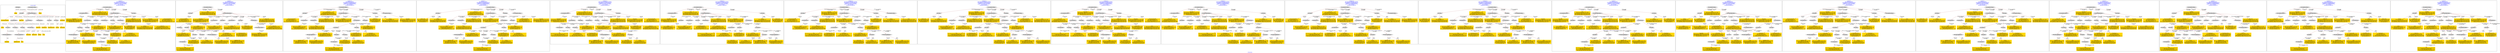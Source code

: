 digraph n0 {
fontcolor="blue"
remincross="true"
label="s05-met.json"
subgraph cluster_0 {
label="1-correct model"
n2[style="filled",color="white",fillcolor="lightgray",label="E12_Production1"];
n3[style="filled",color="white",fillcolor="lightgray",label="E21_Person1"];
n4[style="filled",color="white",fillcolor="lightgray",label="E55_Type3"];
n5[style="filled",color="white",fillcolor="lightgray",label="E52_Time-Span1"];
n6[style="filled",color="white",fillcolor="lightgray",label="E53_Place1"];
n7[style="filled",color="white",fillcolor="lightgray",label="E82_Actor_Appellation1"];
n8[shape="plaintext",style="filled",fillcolor="gold",label="Person URI"];
n9[style="filled",color="white",fillcolor="lightgray",label="E22_Man-Made_Object1"];
n10[style="filled",color="white",fillcolor="lightgray",label="E8_Acquisition1"];
n11[style="filled",color="white",fillcolor="lightgray",label="E55_Type1"];
n12[style="filled",color="white",fillcolor="lightgray",label="E55_Type2"];
n13[shape="plaintext",style="filled",fillcolor="gold",label="Description"];
n14[style="filled",color="white",fillcolor="lightgray",label="E54_Dimension1"];
n15[shape="plaintext",style="filled",fillcolor="gold",label="Object URI"];
n16[style="filled",color="white",fillcolor="lightgray",label="E33_Linguistic_Object1"];
n17[style="filled",color="white",fillcolor="lightgray",label="E55_Type4"];
n18[shape="plaintext",style="filled",fillcolor="gold",label="values"];
n19[style="filled",color="white",fillcolor="lightgray",label="E38_Image1"];
n20[shape="plaintext",style="filled",fillcolor="gold",label="image"];
n21[style="filled",color="white",fillcolor="lightgray",label="E44_Place_Appellation1"];
n22[shape="plaintext",style="filled",fillcolor="gold",label="Geography"];
n23[shape="plaintext",style="filled",fillcolor="gold",label="Date"];
n24[shape="plaintext",style="filled",fillcolor="gold",label="values"];
n25[shape="plaintext",style="filled",fillcolor="gold",label="Classification URI"];
n26[shape="plaintext",style="filled",fillcolor="gold",label="Classification"];
n27[shape="plaintext",style="filled",fillcolor="gold",label="Culture URI"];
n28[shape="plaintext",style="filled",fillcolor="gold",label="Culture"];
n29[shape="plaintext",style="filled",fillcolor="gold",label="Medium URI"];
n30[shape="plaintext",style="filled",fillcolor="gold",label="Medium"];
n31[shape="plaintext",style="filled",fillcolor="gold",label="ProvenanceTypeURI"];
n32[shape="plaintext",style="filled",fillcolor="gold",label="Appellation URI"];
n33[shape="plaintext",style="filled",fillcolor="gold",label="Who"];
n34[shape="plaintext",style="filled",fillcolor="gold",label="Credit Line"];
}
subgraph cluster_1 {
label="candidate 0\nlink coherence:0.84375\nnode coherence:0.9354838709677419\nconfidence:0.5419577371610809\nmapping score:0.5387768323392371\ncost:130.99958\n-precision:0.62-recall:0.62"
n36[style="filled",color="white",fillcolor="lightgray",label="E12_Production1"];
n37[style="filled",color="white",fillcolor="lightgray",label="E21_Person1"];
n38[style="filled",color="white",fillcolor="lightgray",label="E55_Type1"];
n39[style="filled",color="white",fillcolor="lightgray",label="E67_Birth1"];
n40[style="filled",color="white",fillcolor="lightgray",label="E74_Group1"];
n41[style="filled",color="white",fillcolor="lightgray",label="E82_Actor_Appellation1"];
n42[style="filled",color="white",fillcolor="lightgray",label="E22_Man-Made_Object1"];
n43[style="filled",color="white",fillcolor="lightgray",label="E38_Image1"];
n44[style="filled",color="white",fillcolor="lightgray",label="E54_Dimension1"];
n45[style="filled",color="white",fillcolor="lightgray",label="E55_Type2"];
n46[style="filled",color="white",fillcolor="lightgray",label="E8_Acquisition1"];
n47[style="filled",color="white",fillcolor="lightgray",label="E33_Linguistic_Object1"];
n48[style="filled",color="white",fillcolor="lightgray",label="E55_Type3"];
n49[style="filled",color="white",fillcolor="lightgray",label="E52_Time-Span1"];
n50[style="filled",color="white",fillcolor="lightgray",label="E33_Linguistic_Object2"];
n51[shape="plaintext",style="filled",fillcolor="gold",label="Appellation URI\n[E82_Actor_Appellation,classLink,0.908]\n[E21_Person,classLink,0.069]\n[E30_Right,P3_has_note,0.014]\n[E8_Acquisition,P3_has_note,0.009]"];
n52[shape="plaintext",style="filled",fillcolor="gold",label="Object URI\n[E22_Man-Made_Object,classLink,0.848]\n[E33_Linguistic_Object,P3_has_note,0.054]\n[E73_Information_Object,P3_has_note,0.05]\n[E22_Man-Made_Object,P3_has_note,0.048]"];
n53[shape="plaintext",style="filled",fillcolor="gold",label="image\n[E38_Image,classLink,0.4]\n[E22_Man-Made_Object,classLink,0.266]\n[E39_Actor,classLink,0.215]\n[E21_Person,classLink,0.119]"];
n54[shape="plaintext",style="filled",fillcolor="gold",label="Medium URI\n[E57_Material,classLink,0.466]\n[E55_Type,classLink,0.392]\n[E74_Group,classLink,0.142]\n[E55_Type,label,0.0]"];
n55[shape="plaintext",style="filled",fillcolor="gold",label="ProvenanceTypeURI\n[E55_Type,classLink,0.761]\n[E57_Material,classLink,0.12]\n[E74_Group,classLink,0.117]\n[E33_Linguistic_Object,P3_has_note,0.003]"];
n56[shape="plaintext",style="filled",fillcolor="gold",label="values\n[E54_Dimension,P3_has_note,0.916]\n[E82_Actor_Appellation,label,0.031]\n[E38_Image,classLink,0.027]\n[E73_Information_Object,P3_has_note,0.026]"];
n57[shape="plaintext",style="filled",fillcolor="gold",label="values\n[E8_Acquisition,P3_has_note,0.286]\n[E73_Information_Object,P3_has_note,0.259]\n[E33_Linguistic_Object,P3_has_note,0.236]\n[E22_Man-Made_Object,P3_has_note,0.219]"];
n58[shape="plaintext",style="filled",fillcolor="gold",label="Description\n[E73_Information_Object,P3_has_note,0.336]\n[E22_Man-Made_Object,P3_has_note,0.278]\n[E33_Linguistic_Object,P3_has_note,0.253]\n[E39_Actor,P3_has_note,0.134]"];
n59[shape="plaintext",style="filled",fillcolor="gold",label="Classification URI\n[E55_Type,classLink,0.685]\n[E57_Material,classLink,0.159]\n[E74_Group,classLink,0.146]\n[E55_Type,label,0.011]"];
n60[shape="plaintext",style="filled",fillcolor="gold",label="Culture URI\n[E74_Group,classLink,0.5]\n[E55_Type,classLink,0.203]\n[E57_Material,classLink,0.199]\n[E74_Group,label,0.098]"];
n61[shape="plaintext",style="filled",fillcolor="gold",label="Classification\n[E55_Type,label,0.358]\n[E55_Type,classLink,0.26]\n[E31_Document,classLink,0.205]\n[E73_Information_Object,P3_has_note,0.177]"];
n62[shape="plaintext",style="filled",fillcolor="gold",label="Geography\n[E33_Linguistic_Object,P3_has_note,0.528]\n[E73_Information_Object,P3_has_note,0.185]\n[E22_Man-Made_Object,P3_has_note,0.172]\n[E39_Actor,P3_has_note,0.114]"];
n63[shape="plaintext",style="filled",fillcolor="gold",label="Date\n[E52_Time-Span,P82_at_some_time_within,0.437]\n[E52_Time-Span,label,0.288]\n[E52_Time-Span,P82a_begin_of_the_begin,0.228]\n[E52_Time-Span,P82b_end_of_the_end,0.047]"];
n64[shape="plaintext",style="filled",fillcolor="gold",label="Who\n[E82_Actor_Appellation,label,0.548]\n[E22_Man-Made_Object,classLink,0.224]\n[E8_Acquisition,P3_has_note,0.12]\n[E30_Right,P3_has_note,0.108]"];
n65[shape="plaintext",style="filled",fillcolor="gold",label="Medium\n[E55_Type,label,0.514]\n[E29_Design_or_Procedure,P3_has_note,0.433]\n[E33_Linguistic_Object,P3_has_note,0.029]\n[E73_Information_Object,P3_has_note,0.024]"];
n66[shape="plaintext",style="filled",fillcolor="gold",label="Credit Line\n[E30_Right,P3_has_note,0.395]\n[E8_Acquisition,P3_has_note,0.381]\n[E33_Linguistic_Object,P3_has_note,0.125]\n[E73_Information_Object,P3_has_note,0.099]"];
n67[shape="plaintext",style="filled",fillcolor="gold",label="Person URI\n[E21_Person,classLink,0.492]\n[E82_Actor_Appellation,classLink,0.351]\n[E30_Right,P3_has_note,0.096]\n[E8_Acquisition,P3_has_note,0.06]"];
n68[shape="plaintext",style="filled",fillcolor="gold",label="Culture\n[E74_Group,label,0.572]\n[E74_Group,classLink,0.327]\n[E8_Acquisition,P3_has_note,0.053]\n[E30_Right,P3_has_note,0.048]"];
}
subgraph cluster_2 {
label="candidate 1\nlink coherence:0.84375\nnode coherence:0.9354838709677419\nconfidence:0.5419577371610809\nmapping score:0.5387768323392371\ncost:131.009582\n-precision:0.62-recall:0.62"
n70[style="filled",color="white",fillcolor="lightgray",label="E12_Production1"];
n71[style="filled",color="white",fillcolor="lightgray",label="E21_Person1"];
n72[style="filled",color="white",fillcolor="lightgray",label="E55_Type1"];
n73[style="filled",color="white",fillcolor="lightgray",label="E67_Birth1"];
n74[style="filled",color="white",fillcolor="lightgray",label="E74_Group1"];
n75[style="filled",color="white",fillcolor="lightgray",label="E82_Actor_Appellation1"];
n76[style="filled",color="white",fillcolor="lightgray",label="E22_Man-Made_Object1"];
n77[style="filled",color="white",fillcolor="lightgray",label="E38_Image1"];
n78[style="filled",color="white",fillcolor="lightgray",label="E54_Dimension1"];
n79[style="filled",color="white",fillcolor="lightgray",label="E55_Type2"];
n80[style="filled",color="white",fillcolor="lightgray",label="E8_Acquisition1"];
n81[style="filled",color="white",fillcolor="lightgray",label="E33_Linguistic_Object1"];
n82[style="filled",color="white",fillcolor="lightgray",label="E55_Type3"];
n83[style="filled",color="white",fillcolor="lightgray",label="E52_Time-Span1"];
n84[style="filled",color="white",fillcolor="lightgray",label="E33_Linguistic_Object2"];
n85[shape="plaintext",style="filled",fillcolor="gold",label="Appellation URI\n[E82_Actor_Appellation,classLink,0.908]\n[E21_Person,classLink,0.069]\n[E30_Right,P3_has_note,0.014]\n[E8_Acquisition,P3_has_note,0.009]"];
n86[shape="plaintext",style="filled",fillcolor="gold",label="Object URI\n[E22_Man-Made_Object,classLink,0.848]\n[E33_Linguistic_Object,P3_has_note,0.054]\n[E73_Information_Object,P3_has_note,0.05]\n[E22_Man-Made_Object,P3_has_note,0.048]"];
n87[shape="plaintext",style="filled",fillcolor="gold",label="image\n[E38_Image,classLink,0.4]\n[E22_Man-Made_Object,classLink,0.266]\n[E39_Actor,classLink,0.215]\n[E21_Person,classLink,0.119]"];
n88[shape="plaintext",style="filled",fillcolor="gold",label="Medium URI\n[E57_Material,classLink,0.466]\n[E55_Type,classLink,0.392]\n[E74_Group,classLink,0.142]\n[E55_Type,label,0.0]"];
n89[shape="plaintext",style="filled",fillcolor="gold",label="ProvenanceTypeURI\n[E55_Type,classLink,0.761]\n[E57_Material,classLink,0.12]\n[E74_Group,classLink,0.117]\n[E33_Linguistic_Object,P3_has_note,0.003]"];
n90[shape="plaintext",style="filled",fillcolor="gold",label="values\n[E54_Dimension,P3_has_note,0.916]\n[E82_Actor_Appellation,label,0.031]\n[E38_Image,classLink,0.027]\n[E73_Information_Object,P3_has_note,0.026]"];
n91[shape="plaintext",style="filled",fillcolor="gold",label="values\n[E8_Acquisition,P3_has_note,0.286]\n[E73_Information_Object,P3_has_note,0.259]\n[E33_Linguistic_Object,P3_has_note,0.236]\n[E22_Man-Made_Object,P3_has_note,0.219]"];
n92[shape="plaintext",style="filled",fillcolor="gold",label="Description\n[E73_Information_Object,P3_has_note,0.336]\n[E22_Man-Made_Object,P3_has_note,0.278]\n[E33_Linguistic_Object,P3_has_note,0.253]\n[E39_Actor,P3_has_note,0.134]"];
n93[shape="plaintext",style="filled",fillcolor="gold",label="Classification URI\n[E55_Type,classLink,0.685]\n[E57_Material,classLink,0.159]\n[E74_Group,classLink,0.146]\n[E55_Type,label,0.011]"];
n94[shape="plaintext",style="filled",fillcolor="gold",label="Culture URI\n[E74_Group,classLink,0.5]\n[E55_Type,classLink,0.203]\n[E57_Material,classLink,0.199]\n[E74_Group,label,0.098]"];
n95[shape="plaintext",style="filled",fillcolor="gold",label="Classification\n[E55_Type,label,0.358]\n[E55_Type,classLink,0.26]\n[E31_Document,classLink,0.205]\n[E73_Information_Object,P3_has_note,0.177]"];
n96[shape="plaintext",style="filled",fillcolor="gold",label="Geography\n[E33_Linguistic_Object,P3_has_note,0.528]\n[E73_Information_Object,P3_has_note,0.185]\n[E22_Man-Made_Object,P3_has_note,0.172]\n[E39_Actor,P3_has_note,0.114]"];
n97[shape="plaintext",style="filled",fillcolor="gold",label="Date\n[E52_Time-Span,P82_at_some_time_within,0.437]\n[E52_Time-Span,label,0.288]\n[E52_Time-Span,P82a_begin_of_the_begin,0.228]\n[E52_Time-Span,P82b_end_of_the_end,0.047]"];
n98[shape="plaintext",style="filled",fillcolor="gold",label="Who\n[E82_Actor_Appellation,label,0.548]\n[E22_Man-Made_Object,classLink,0.224]\n[E8_Acquisition,P3_has_note,0.12]\n[E30_Right,P3_has_note,0.108]"];
n99[shape="plaintext",style="filled",fillcolor="gold",label="Medium\n[E55_Type,label,0.514]\n[E29_Design_or_Procedure,P3_has_note,0.433]\n[E33_Linguistic_Object,P3_has_note,0.029]\n[E73_Information_Object,P3_has_note,0.024]"];
n100[shape="plaintext",style="filled",fillcolor="gold",label="Credit Line\n[E30_Right,P3_has_note,0.395]\n[E8_Acquisition,P3_has_note,0.381]\n[E33_Linguistic_Object,P3_has_note,0.125]\n[E73_Information_Object,P3_has_note,0.099]"];
n101[shape="plaintext",style="filled",fillcolor="gold",label="Person URI\n[E21_Person,classLink,0.492]\n[E82_Actor_Appellation,classLink,0.351]\n[E30_Right,P3_has_note,0.096]\n[E8_Acquisition,P3_has_note,0.06]"];
n102[shape="plaintext",style="filled",fillcolor="gold",label="Culture\n[E74_Group,label,0.572]\n[E74_Group,classLink,0.327]\n[E8_Acquisition,P3_has_note,0.053]\n[E30_Right,P3_has_note,0.048]"];
}
subgraph cluster_3 {
label="candidate 10\nlink coherence:0.84375\nnode coherence:0.9354838709677419\nconfidence:0.5304965859150959\nmapping score:0.5349564485905756\ncost:230.009592\n-precision:0.56-recall:0.56"
n104[style="filled",color="white",fillcolor="lightgray",label="E12_Production1"];
n105[style="filled",color="white",fillcolor="lightgray",label="E21_Person1"];
n106[style="filled",color="white",fillcolor="lightgray",label="E55_Type1"];
n107[style="filled",color="white",fillcolor="lightgray",label="E69_Death1"];
n108[style="filled",color="white",fillcolor="lightgray",label="E74_Group1"];
n109[style="filled",color="white",fillcolor="lightgray",label="E82_Actor_Appellation1"];
n110[style="filled",color="white",fillcolor="lightgray",label="E22_Man-Made_Object1"];
n111[style="filled",color="white",fillcolor="lightgray",label="E38_Image1"];
n112[style="filled",color="white",fillcolor="lightgray",label="E54_Dimension1"];
n113[style="filled",color="white",fillcolor="lightgray",label="E8_Acquisition1"];
n114[style="filled",color="white",fillcolor="lightgray",label="E33_Linguistic_Object2"];
n115[style="filled",color="white",fillcolor="lightgray",label="E55_Type2"];
n116[style="filled",color="white",fillcolor="lightgray",label="E52_Time-Span3"];
n117[style="filled",color="white",fillcolor="lightgray",label="E33_Linguistic_Object1"];
n118[style="filled",color="white",fillcolor="lightgray",label="E55_Type3"];
n119[shape="plaintext",style="filled",fillcolor="gold",label="Date\n[E52_Time-Span,P82_at_some_time_within,0.437]\n[E52_Time-Span,label,0.288]\n[E52_Time-Span,P82a_begin_of_the_begin,0.228]\n[E52_Time-Span,P82b_end_of_the_end,0.047]"];
n120[shape="plaintext",style="filled",fillcolor="gold",label="Appellation URI\n[E82_Actor_Appellation,classLink,0.908]\n[E21_Person,classLink,0.069]\n[E30_Right,P3_has_note,0.014]\n[E8_Acquisition,P3_has_note,0.009]"];
n121[shape="plaintext",style="filled",fillcolor="gold",label="Object URI\n[E22_Man-Made_Object,classLink,0.848]\n[E33_Linguistic_Object,P3_has_note,0.054]\n[E73_Information_Object,P3_has_note,0.05]\n[E22_Man-Made_Object,P3_has_note,0.048]"];
n122[shape="plaintext",style="filled",fillcolor="gold",label="image\n[E38_Image,classLink,0.4]\n[E22_Man-Made_Object,classLink,0.266]\n[E39_Actor,classLink,0.215]\n[E21_Person,classLink,0.119]"];
n123[shape="plaintext",style="filled",fillcolor="gold",label="Medium URI\n[E57_Material,classLink,0.466]\n[E55_Type,classLink,0.392]\n[E74_Group,classLink,0.142]\n[E55_Type,label,0.0]"];
n124[shape="plaintext",style="filled",fillcolor="gold",label="ProvenanceTypeURI\n[E55_Type,classLink,0.761]\n[E57_Material,classLink,0.12]\n[E74_Group,classLink,0.117]\n[E33_Linguistic_Object,P3_has_note,0.003]"];
n125[shape="plaintext",style="filled",fillcolor="gold",label="values\n[E54_Dimension,P3_has_note,0.916]\n[E82_Actor_Appellation,label,0.031]\n[E38_Image,classLink,0.027]\n[E73_Information_Object,P3_has_note,0.026]"];
n126[shape="plaintext",style="filled",fillcolor="gold",label="Geography\n[E33_Linguistic_Object,P3_has_note,0.528]\n[E73_Information_Object,P3_has_note,0.185]\n[E22_Man-Made_Object,P3_has_note,0.172]\n[E39_Actor,P3_has_note,0.114]"];
n127[shape="plaintext",style="filled",fillcolor="gold",label="Description\n[E73_Information_Object,P3_has_note,0.336]\n[E22_Man-Made_Object,P3_has_note,0.278]\n[E33_Linguistic_Object,P3_has_note,0.253]\n[E39_Actor,P3_has_note,0.134]"];
n128[shape="plaintext",style="filled",fillcolor="gold",label="Classification URI\n[E55_Type,classLink,0.685]\n[E57_Material,classLink,0.159]\n[E74_Group,classLink,0.146]\n[E55_Type,label,0.011]"];
n129[shape="plaintext",style="filled",fillcolor="gold",label="Culture URI\n[E74_Group,classLink,0.5]\n[E55_Type,classLink,0.203]\n[E57_Material,classLink,0.199]\n[E74_Group,label,0.098]"];
n130[shape="plaintext",style="filled",fillcolor="gold",label="Credit Line\n[E30_Right,P3_has_note,0.395]\n[E8_Acquisition,P3_has_note,0.381]\n[E33_Linguistic_Object,P3_has_note,0.125]\n[E73_Information_Object,P3_has_note,0.099]"];
n131[shape="plaintext",style="filled",fillcolor="gold",label="Classification\n[E55_Type,label,0.358]\n[E55_Type,classLink,0.26]\n[E31_Document,classLink,0.205]\n[E73_Information_Object,P3_has_note,0.177]"];
n132[shape="plaintext",style="filled",fillcolor="gold",label="Who\n[E82_Actor_Appellation,label,0.548]\n[E22_Man-Made_Object,classLink,0.224]\n[E8_Acquisition,P3_has_note,0.12]\n[E30_Right,P3_has_note,0.108]"];
n133[shape="plaintext",style="filled",fillcolor="gold",label="Medium\n[E55_Type,label,0.514]\n[E29_Design_or_Procedure,P3_has_note,0.433]\n[E33_Linguistic_Object,P3_has_note,0.029]\n[E73_Information_Object,P3_has_note,0.024]"];
n134[shape="plaintext",style="filled",fillcolor="gold",label="values\n[E8_Acquisition,P3_has_note,0.286]\n[E73_Information_Object,P3_has_note,0.259]\n[E33_Linguistic_Object,P3_has_note,0.236]\n[E22_Man-Made_Object,P3_has_note,0.219]"];
n135[shape="plaintext",style="filled",fillcolor="gold",label="Person URI\n[E21_Person,classLink,0.492]\n[E82_Actor_Appellation,classLink,0.351]\n[E30_Right,P3_has_note,0.096]\n[E8_Acquisition,P3_has_note,0.06]"];
n136[shape="plaintext",style="filled",fillcolor="gold",label="Culture\n[E74_Group,label,0.572]\n[E74_Group,classLink,0.327]\n[E8_Acquisition,P3_has_note,0.053]\n[E30_Right,P3_has_note,0.048]"];
}
subgraph cluster_4 {
label="candidate 11\nlink coherence:0.84375\nnode coherence:0.9354838709677419\nconfidence:0.5304965859150959\nmapping score:0.5349564485905756\ncost:329.009592\n-precision:0.56-recall:0.56"
n138[style="filled",color="white",fillcolor="lightgray",label="E12_Production1"];
n139[style="filled",color="white",fillcolor="lightgray",label="E21_Person1"];
n140[style="filled",color="white",fillcolor="lightgray",label="E55_Type1"];
n141[style="filled",color="white",fillcolor="lightgray",label="E69_Death1"];
n142[style="filled",color="white",fillcolor="lightgray",label="E74_Group1"];
n143[style="filled",color="white",fillcolor="lightgray",label="E82_Actor_Appellation1"];
n144[style="filled",color="white",fillcolor="lightgray",label="E22_Man-Made_Object1"];
n145[style="filled",color="white",fillcolor="lightgray",label="E38_Image1"];
n146[style="filled",color="white",fillcolor="lightgray",label="E54_Dimension1"];
n147[style="filled",color="white",fillcolor="lightgray",label="E8_Acquisition1"];
n148[style="filled",color="white",fillcolor="lightgray",label="E33_Linguistic_Object2"];
n149[style="filled",color="white",fillcolor="lightgray",label="E55_Type2"];
n150[style="filled",color="white",fillcolor="lightgray",label="E52_Time-Span3"];
n151[style="filled",color="white",fillcolor="lightgray",label="E33_Linguistic_Object1"];
n152[style="filled",color="white",fillcolor="lightgray",label="E55_Type3"];
n153[shape="plaintext",style="filled",fillcolor="gold",label="Date\n[E52_Time-Span,P82_at_some_time_within,0.437]\n[E52_Time-Span,label,0.288]\n[E52_Time-Span,P82a_begin_of_the_begin,0.228]\n[E52_Time-Span,P82b_end_of_the_end,0.047]"];
n154[shape="plaintext",style="filled",fillcolor="gold",label="Appellation URI\n[E82_Actor_Appellation,classLink,0.908]\n[E21_Person,classLink,0.069]\n[E30_Right,P3_has_note,0.014]\n[E8_Acquisition,P3_has_note,0.009]"];
n155[shape="plaintext",style="filled",fillcolor="gold",label="Object URI\n[E22_Man-Made_Object,classLink,0.848]\n[E33_Linguistic_Object,P3_has_note,0.054]\n[E73_Information_Object,P3_has_note,0.05]\n[E22_Man-Made_Object,P3_has_note,0.048]"];
n156[shape="plaintext",style="filled",fillcolor="gold",label="image\n[E38_Image,classLink,0.4]\n[E22_Man-Made_Object,classLink,0.266]\n[E39_Actor,classLink,0.215]\n[E21_Person,classLink,0.119]"];
n157[shape="plaintext",style="filled",fillcolor="gold",label="ProvenanceTypeURI\n[E55_Type,classLink,0.761]\n[E57_Material,classLink,0.12]\n[E74_Group,classLink,0.117]\n[E33_Linguistic_Object,P3_has_note,0.003]"];
n158[shape="plaintext",style="filled",fillcolor="gold",label="Medium URI\n[E57_Material,classLink,0.466]\n[E55_Type,classLink,0.392]\n[E74_Group,classLink,0.142]\n[E55_Type,label,0.0]"];
n159[shape="plaintext",style="filled",fillcolor="gold",label="values\n[E54_Dimension,P3_has_note,0.916]\n[E82_Actor_Appellation,label,0.031]\n[E38_Image,classLink,0.027]\n[E73_Information_Object,P3_has_note,0.026]"];
n160[shape="plaintext",style="filled",fillcolor="gold",label="Geography\n[E33_Linguistic_Object,P3_has_note,0.528]\n[E73_Information_Object,P3_has_note,0.185]\n[E22_Man-Made_Object,P3_has_note,0.172]\n[E39_Actor,P3_has_note,0.114]"];
n161[shape="plaintext",style="filled",fillcolor="gold",label="Description\n[E73_Information_Object,P3_has_note,0.336]\n[E22_Man-Made_Object,P3_has_note,0.278]\n[E33_Linguistic_Object,P3_has_note,0.253]\n[E39_Actor,P3_has_note,0.134]"];
n162[shape="plaintext",style="filled",fillcolor="gold",label="Classification URI\n[E55_Type,classLink,0.685]\n[E57_Material,classLink,0.159]\n[E74_Group,classLink,0.146]\n[E55_Type,label,0.011]"];
n163[shape="plaintext",style="filled",fillcolor="gold",label="Culture URI\n[E74_Group,classLink,0.5]\n[E55_Type,classLink,0.203]\n[E57_Material,classLink,0.199]\n[E74_Group,label,0.098]"];
n164[shape="plaintext",style="filled",fillcolor="gold",label="Credit Line\n[E30_Right,P3_has_note,0.395]\n[E8_Acquisition,P3_has_note,0.381]\n[E33_Linguistic_Object,P3_has_note,0.125]\n[E73_Information_Object,P3_has_note,0.099]"];
n165[shape="plaintext",style="filled",fillcolor="gold",label="Classification\n[E55_Type,label,0.358]\n[E55_Type,classLink,0.26]\n[E31_Document,classLink,0.205]\n[E73_Information_Object,P3_has_note,0.177]"];
n166[shape="plaintext",style="filled",fillcolor="gold",label="Who\n[E82_Actor_Appellation,label,0.548]\n[E22_Man-Made_Object,classLink,0.224]\n[E8_Acquisition,P3_has_note,0.12]\n[E30_Right,P3_has_note,0.108]"];
n167[shape="plaintext",style="filled",fillcolor="gold",label="Medium\n[E55_Type,label,0.514]\n[E29_Design_or_Procedure,P3_has_note,0.433]\n[E33_Linguistic_Object,P3_has_note,0.029]\n[E73_Information_Object,P3_has_note,0.024]"];
n168[shape="plaintext",style="filled",fillcolor="gold",label="values\n[E8_Acquisition,P3_has_note,0.286]\n[E73_Information_Object,P3_has_note,0.259]\n[E33_Linguistic_Object,P3_has_note,0.236]\n[E22_Man-Made_Object,P3_has_note,0.219]"];
n169[shape="plaintext",style="filled",fillcolor="gold",label="Person URI\n[E21_Person,classLink,0.492]\n[E82_Actor_Appellation,classLink,0.351]\n[E30_Right,P3_has_note,0.096]\n[E8_Acquisition,P3_has_note,0.06]"];
n170[shape="plaintext",style="filled",fillcolor="gold",label="Culture\n[E74_Group,label,0.572]\n[E74_Group,classLink,0.327]\n[E8_Acquisition,P3_has_note,0.053]\n[E30_Right,P3_has_note,0.048]"];
}
subgraph cluster_5 {
label="candidate 12\nlink coherence:0.8387096774193549\nnode coherence:0.9354838709677419\nconfidence:0.5419577371610809\nmapping score:0.5387768323392371\ncost:129.99962\n-precision:0.68-recall:0.66"
n172[style="filled",color="white",fillcolor="lightgray",label="E12_Production1"];
n173[style="filled",color="white",fillcolor="lightgray",label="E21_Person1"];
n174[style="filled",color="white",fillcolor="lightgray",label="E52_Time-Span2"];
n175[style="filled",color="white",fillcolor="lightgray",label="E55_Type1"];
n176[style="filled",color="white",fillcolor="lightgray",label="E74_Group1"];
n177[style="filled",color="white",fillcolor="lightgray",label="E82_Actor_Appellation1"];
n178[style="filled",color="white",fillcolor="lightgray",label="E22_Man-Made_Object1"];
n179[style="filled",color="white",fillcolor="lightgray",label="E38_Image1"];
n180[style="filled",color="white",fillcolor="lightgray",label="E54_Dimension1"];
n181[style="filled",color="white",fillcolor="lightgray",label="E55_Type2"];
n182[style="filled",color="white",fillcolor="lightgray",label="E8_Acquisition1"];
n183[style="filled",color="white",fillcolor="lightgray",label="E33_Linguistic_Object1"];
n184[style="filled",color="white",fillcolor="lightgray",label="E55_Type3"];
n185[style="filled",color="white",fillcolor="lightgray",label="E33_Linguistic_Object2"];
n186[shape="plaintext",style="filled",fillcolor="gold",label="Appellation URI\n[E82_Actor_Appellation,classLink,0.908]\n[E21_Person,classLink,0.069]\n[E30_Right,P3_has_note,0.014]\n[E8_Acquisition,P3_has_note,0.009]"];
n187[shape="plaintext",style="filled",fillcolor="gold",label="Object URI\n[E22_Man-Made_Object,classLink,0.848]\n[E33_Linguistic_Object,P3_has_note,0.054]\n[E73_Information_Object,P3_has_note,0.05]\n[E22_Man-Made_Object,P3_has_note,0.048]"];
n188[shape="plaintext",style="filled",fillcolor="gold",label="image\n[E38_Image,classLink,0.4]\n[E22_Man-Made_Object,classLink,0.266]\n[E39_Actor,classLink,0.215]\n[E21_Person,classLink,0.119]"];
n189[shape="plaintext",style="filled",fillcolor="gold",label="Medium URI\n[E57_Material,classLink,0.466]\n[E55_Type,classLink,0.392]\n[E74_Group,classLink,0.142]\n[E55_Type,label,0.0]"];
n190[shape="plaintext",style="filled",fillcolor="gold",label="ProvenanceTypeURI\n[E55_Type,classLink,0.761]\n[E57_Material,classLink,0.12]\n[E74_Group,classLink,0.117]\n[E33_Linguistic_Object,P3_has_note,0.003]"];
n191[shape="plaintext",style="filled",fillcolor="gold",label="values\n[E54_Dimension,P3_has_note,0.916]\n[E82_Actor_Appellation,label,0.031]\n[E38_Image,classLink,0.027]\n[E73_Information_Object,P3_has_note,0.026]"];
n192[shape="plaintext",style="filled",fillcolor="gold",label="values\n[E8_Acquisition,P3_has_note,0.286]\n[E73_Information_Object,P3_has_note,0.259]\n[E33_Linguistic_Object,P3_has_note,0.236]\n[E22_Man-Made_Object,P3_has_note,0.219]"];
n193[shape="plaintext",style="filled",fillcolor="gold",label="Description\n[E73_Information_Object,P3_has_note,0.336]\n[E22_Man-Made_Object,P3_has_note,0.278]\n[E33_Linguistic_Object,P3_has_note,0.253]\n[E39_Actor,P3_has_note,0.134]"];
n194[shape="plaintext",style="filled",fillcolor="gold",label="Classification URI\n[E55_Type,classLink,0.685]\n[E57_Material,classLink,0.159]\n[E74_Group,classLink,0.146]\n[E55_Type,label,0.011]"];
n195[shape="plaintext",style="filled",fillcolor="gold",label="Culture URI\n[E74_Group,classLink,0.5]\n[E55_Type,classLink,0.203]\n[E57_Material,classLink,0.199]\n[E74_Group,label,0.098]"];
n196[shape="plaintext",style="filled",fillcolor="gold",label="Classification\n[E55_Type,label,0.358]\n[E55_Type,classLink,0.26]\n[E31_Document,classLink,0.205]\n[E73_Information_Object,P3_has_note,0.177]"];
n197[shape="plaintext",style="filled",fillcolor="gold",label="Geography\n[E33_Linguistic_Object,P3_has_note,0.528]\n[E73_Information_Object,P3_has_note,0.185]\n[E22_Man-Made_Object,P3_has_note,0.172]\n[E39_Actor,P3_has_note,0.114]"];
n198[shape="plaintext",style="filled",fillcolor="gold",label="Who\n[E82_Actor_Appellation,label,0.548]\n[E22_Man-Made_Object,classLink,0.224]\n[E8_Acquisition,P3_has_note,0.12]\n[E30_Right,P3_has_note,0.108]"];
n199[shape="plaintext",style="filled",fillcolor="gold",label="Medium\n[E55_Type,label,0.514]\n[E29_Design_or_Procedure,P3_has_note,0.433]\n[E33_Linguistic_Object,P3_has_note,0.029]\n[E73_Information_Object,P3_has_note,0.024]"];
n200[shape="plaintext",style="filled",fillcolor="gold",label="Credit Line\n[E30_Right,P3_has_note,0.395]\n[E8_Acquisition,P3_has_note,0.381]\n[E33_Linguistic_Object,P3_has_note,0.125]\n[E73_Information_Object,P3_has_note,0.099]"];
n201[shape="plaintext",style="filled",fillcolor="gold",label="Person URI\n[E21_Person,classLink,0.492]\n[E82_Actor_Appellation,classLink,0.351]\n[E30_Right,P3_has_note,0.096]\n[E8_Acquisition,P3_has_note,0.06]"];
n202[shape="plaintext",style="filled",fillcolor="gold",label="Culture\n[E74_Group,label,0.572]\n[E74_Group,classLink,0.327]\n[E8_Acquisition,P3_has_note,0.053]\n[E30_Right,P3_has_note,0.048]"];
n203[shape="plaintext",style="filled",fillcolor="gold",label="Date\n[E52_Time-Span,P82_at_some_time_within,0.437]\n[E52_Time-Span,label,0.288]\n[E52_Time-Span,P82a_begin_of_the_begin,0.228]\n[E52_Time-Span,P82b_end_of_the_end,0.047]"];
}
subgraph cluster_6 {
label="candidate 13\nlink coherence:0.8387096774193549\nnode coherence:0.9354838709677419\nconfidence:0.5419577371610809\nmapping score:0.5387768323392371\ncost:228.99962\n-precision:0.71-recall:0.69"
n205[style="filled",color="white",fillcolor="lightgray",label="E12_Production1"];
n206[style="filled",color="white",fillcolor="lightgray",label="E21_Person1"];
n207[style="filled",color="white",fillcolor="lightgray",label="E52_Time-Span2"];
n208[style="filled",color="white",fillcolor="lightgray",label="E55_Type1"];
n209[style="filled",color="white",fillcolor="lightgray",label="E74_Group1"];
n210[style="filled",color="white",fillcolor="lightgray",label="E82_Actor_Appellation1"];
n211[style="filled",color="white",fillcolor="lightgray",label="E22_Man-Made_Object1"];
n212[style="filled",color="white",fillcolor="lightgray",label="E38_Image1"];
n213[style="filled",color="white",fillcolor="lightgray",label="E54_Dimension1"];
n214[style="filled",color="white",fillcolor="lightgray",label="E55_Type2"];
n215[style="filled",color="white",fillcolor="lightgray",label="E8_Acquisition1"];
n216[style="filled",color="white",fillcolor="lightgray",label="E33_Linguistic_Object1"];
n217[style="filled",color="white",fillcolor="lightgray",label="E55_Type3"];
n218[style="filled",color="white",fillcolor="lightgray",label="E33_Linguistic_Object2"];
n219[shape="plaintext",style="filled",fillcolor="gold",label="Appellation URI\n[E82_Actor_Appellation,classLink,0.908]\n[E21_Person,classLink,0.069]\n[E30_Right,P3_has_note,0.014]\n[E8_Acquisition,P3_has_note,0.009]"];
n220[shape="plaintext",style="filled",fillcolor="gold",label="Object URI\n[E22_Man-Made_Object,classLink,0.848]\n[E33_Linguistic_Object,P3_has_note,0.054]\n[E73_Information_Object,P3_has_note,0.05]\n[E22_Man-Made_Object,P3_has_note,0.048]"];
n221[shape="plaintext",style="filled",fillcolor="gold",label="image\n[E38_Image,classLink,0.4]\n[E22_Man-Made_Object,classLink,0.266]\n[E39_Actor,classLink,0.215]\n[E21_Person,classLink,0.119]"];
n222[shape="plaintext",style="filled",fillcolor="gold",label="ProvenanceTypeURI\n[E55_Type,classLink,0.761]\n[E57_Material,classLink,0.12]\n[E74_Group,classLink,0.117]\n[E33_Linguistic_Object,P3_has_note,0.003]"];
n223[shape="plaintext",style="filled",fillcolor="gold",label="Medium URI\n[E57_Material,classLink,0.466]\n[E55_Type,classLink,0.392]\n[E74_Group,classLink,0.142]\n[E55_Type,label,0.0]"];
n224[shape="plaintext",style="filled",fillcolor="gold",label="values\n[E54_Dimension,P3_has_note,0.916]\n[E82_Actor_Appellation,label,0.031]\n[E38_Image,classLink,0.027]\n[E73_Information_Object,P3_has_note,0.026]"];
n225[shape="plaintext",style="filled",fillcolor="gold",label="values\n[E8_Acquisition,P3_has_note,0.286]\n[E73_Information_Object,P3_has_note,0.259]\n[E33_Linguistic_Object,P3_has_note,0.236]\n[E22_Man-Made_Object,P3_has_note,0.219]"];
n226[shape="plaintext",style="filled",fillcolor="gold",label="Description\n[E73_Information_Object,P3_has_note,0.336]\n[E22_Man-Made_Object,P3_has_note,0.278]\n[E33_Linguistic_Object,P3_has_note,0.253]\n[E39_Actor,P3_has_note,0.134]"];
n227[shape="plaintext",style="filled",fillcolor="gold",label="Classification URI\n[E55_Type,classLink,0.685]\n[E57_Material,classLink,0.159]\n[E74_Group,classLink,0.146]\n[E55_Type,label,0.011]"];
n228[shape="plaintext",style="filled",fillcolor="gold",label="Culture URI\n[E74_Group,classLink,0.5]\n[E55_Type,classLink,0.203]\n[E57_Material,classLink,0.199]\n[E74_Group,label,0.098]"];
n229[shape="plaintext",style="filled",fillcolor="gold",label="Classification\n[E55_Type,label,0.358]\n[E55_Type,classLink,0.26]\n[E31_Document,classLink,0.205]\n[E73_Information_Object,P3_has_note,0.177]"];
n230[shape="plaintext",style="filled",fillcolor="gold",label="Geography\n[E33_Linguistic_Object,P3_has_note,0.528]\n[E73_Information_Object,P3_has_note,0.185]\n[E22_Man-Made_Object,P3_has_note,0.172]\n[E39_Actor,P3_has_note,0.114]"];
n231[shape="plaintext",style="filled",fillcolor="gold",label="Who\n[E82_Actor_Appellation,label,0.548]\n[E22_Man-Made_Object,classLink,0.224]\n[E8_Acquisition,P3_has_note,0.12]\n[E30_Right,P3_has_note,0.108]"];
n232[shape="plaintext",style="filled",fillcolor="gold",label="Credit Line\n[E30_Right,P3_has_note,0.395]\n[E8_Acquisition,P3_has_note,0.381]\n[E33_Linguistic_Object,P3_has_note,0.125]\n[E73_Information_Object,P3_has_note,0.099]"];
n233[shape="plaintext",style="filled",fillcolor="gold",label="Medium\n[E55_Type,label,0.514]\n[E29_Design_or_Procedure,P3_has_note,0.433]\n[E33_Linguistic_Object,P3_has_note,0.029]\n[E73_Information_Object,P3_has_note,0.024]"];
n234[shape="plaintext",style="filled",fillcolor="gold",label="Person URI\n[E21_Person,classLink,0.492]\n[E82_Actor_Appellation,classLink,0.351]\n[E30_Right,P3_has_note,0.096]\n[E8_Acquisition,P3_has_note,0.06]"];
n235[shape="plaintext",style="filled",fillcolor="gold",label="Culture\n[E74_Group,label,0.572]\n[E74_Group,classLink,0.327]\n[E8_Acquisition,P3_has_note,0.053]\n[E30_Right,P3_has_note,0.048]"];
n236[shape="plaintext",style="filled",fillcolor="gold",label="Date\n[E52_Time-Span,P82_at_some_time_within,0.437]\n[E52_Time-Span,label,0.288]\n[E52_Time-Span,P82a_begin_of_the_begin,0.228]\n[E52_Time-Span,P82b_end_of_the_end,0.047]"];
}
subgraph cluster_7 {
label="candidate 14\nlink coherence:0.8387096774193549\nnode coherence:0.9354838709677419\nconfidence:0.5419577371610809\nmapping score:0.5387768323392371\ncost:229.009632\n-precision:0.65-recall:0.62"
n238[style="filled",color="white",fillcolor="lightgray",label="E12_Production1"];
n239[style="filled",color="white",fillcolor="lightgray",label="E21_Person1"];
n240[style="filled",color="white",fillcolor="lightgray",label="E52_Time-Span2"];
n241[style="filled",color="white",fillcolor="lightgray",label="E55_Type1"];
n242[style="filled",color="white",fillcolor="lightgray",label="E74_Group1"];
n243[style="filled",color="white",fillcolor="lightgray",label="E82_Actor_Appellation1"];
n244[style="filled",color="white",fillcolor="lightgray",label="E22_Man-Made_Object1"];
n245[style="filled",color="white",fillcolor="lightgray",label="E38_Image1"];
n246[style="filled",color="white",fillcolor="lightgray",label="E54_Dimension1"];
n247[style="filled",color="white",fillcolor="lightgray",label="E8_Acquisition1"];
n248[style="filled",color="white",fillcolor="lightgray",label="E33_Linguistic_Object2"];
n249[style="filled",color="white",fillcolor="lightgray",label="E55_Type2"];
n250[style="filled",color="white",fillcolor="lightgray",label="E33_Linguistic_Object1"];
n251[style="filled",color="white",fillcolor="lightgray",label="E55_Type3"];
n252[shape="plaintext",style="filled",fillcolor="gold",label="Appellation URI\n[E82_Actor_Appellation,classLink,0.908]\n[E21_Person,classLink,0.069]\n[E30_Right,P3_has_note,0.014]\n[E8_Acquisition,P3_has_note,0.009]"];
n253[shape="plaintext",style="filled",fillcolor="gold",label="Object URI\n[E22_Man-Made_Object,classLink,0.848]\n[E33_Linguistic_Object,P3_has_note,0.054]\n[E73_Information_Object,P3_has_note,0.05]\n[E22_Man-Made_Object,P3_has_note,0.048]"];
n254[shape="plaintext",style="filled",fillcolor="gold",label="image\n[E38_Image,classLink,0.4]\n[E22_Man-Made_Object,classLink,0.266]\n[E39_Actor,classLink,0.215]\n[E21_Person,classLink,0.119]"];
n255[shape="plaintext",style="filled",fillcolor="gold",label="Medium URI\n[E57_Material,classLink,0.466]\n[E55_Type,classLink,0.392]\n[E74_Group,classLink,0.142]\n[E55_Type,label,0.0]"];
n256[shape="plaintext",style="filled",fillcolor="gold",label="ProvenanceTypeURI\n[E55_Type,classLink,0.761]\n[E57_Material,classLink,0.12]\n[E74_Group,classLink,0.117]\n[E33_Linguistic_Object,P3_has_note,0.003]"];
n257[shape="plaintext",style="filled",fillcolor="gold",label="values\n[E54_Dimension,P3_has_note,0.916]\n[E82_Actor_Appellation,label,0.031]\n[E38_Image,classLink,0.027]\n[E73_Information_Object,P3_has_note,0.026]"];
n258[shape="plaintext",style="filled",fillcolor="gold",label="values\n[E8_Acquisition,P3_has_note,0.286]\n[E73_Information_Object,P3_has_note,0.259]\n[E33_Linguistic_Object,P3_has_note,0.236]\n[E22_Man-Made_Object,P3_has_note,0.219]"];
n259[shape="plaintext",style="filled",fillcolor="gold",label="Description\n[E73_Information_Object,P3_has_note,0.336]\n[E22_Man-Made_Object,P3_has_note,0.278]\n[E33_Linguistic_Object,P3_has_note,0.253]\n[E39_Actor,P3_has_note,0.134]"];
n260[shape="plaintext",style="filled",fillcolor="gold",label="Classification URI\n[E55_Type,classLink,0.685]\n[E57_Material,classLink,0.159]\n[E74_Group,classLink,0.146]\n[E55_Type,label,0.011]"];
n261[shape="plaintext",style="filled",fillcolor="gold",label="Culture URI\n[E74_Group,classLink,0.5]\n[E55_Type,classLink,0.203]\n[E57_Material,classLink,0.199]\n[E74_Group,label,0.098]"];
n262[shape="plaintext",style="filled",fillcolor="gold",label="Classification\n[E55_Type,label,0.358]\n[E55_Type,classLink,0.26]\n[E31_Document,classLink,0.205]\n[E73_Information_Object,P3_has_note,0.177]"];
n263[shape="plaintext",style="filled",fillcolor="gold",label="Geography\n[E33_Linguistic_Object,P3_has_note,0.528]\n[E73_Information_Object,P3_has_note,0.185]\n[E22_Man-Made_Object,P3_has_note,0.172]\n[E39_Actor,P3_has_note,0.114]"];
n264[shape="plaintext",style="filled",fillcolor="gold",label="Who\n[E82_Actor_Appellation,label,0.548]\n[E22_Man-Made_Object,classLink,0.224]\n[E8_Acquisition,P3_has_note,0.12]\n[E30_Right,P3_has_note,0.108]"];
n265[shape="plaintext",style="filled",fillcolor="gold",label="Medium\n[E55_Type,label,0.514]\n[E29_Design_or_Procedure,P3_has_note,0.433]\n[E33_Linguistic_Object,P3_has_note,0.029]\n[E73_Information_Object,P3_has_note,0.024]"];
n266[shape="plaintext",style="filled",fillcolor="gold",label="Credit Line\n[E30_Right,P3_has_note,0.395]\n[E8_Acquisition,P3_has_note,0.381]\n[E33_Linguistic_Object,P3_has_note,0.125]\n[E73_Information_Object,P3_has_note,0.099]"];
n267[shape="plaintext",style="filled",fillcolor="gold",label="Person URI\n[E21_Person,classLink,0.492]\n[E82_Actor_Appellation,classLink,0.351]\n[E30_Right,P3_has_note,0.096]\n[E8_Acquisition,P3_has_note,0.06]"];
n268[shape="plaintext",style="filled",fillcolor="gold",label="Culture\n[E74_Group,label,0.572]\n[E74_Group,classLink,0.327]\n[E8_Acquisition,P3_has_note,0.053]\n[E30_Right,P3_has_note,0.048]"];
n269[shape="plaintext",style="filled",fillcolor="gold",label="Date\n[E52_Time-Span,P82_at_some_time_within,0.437]\n[E52_Time-Span,label,0.288]\n[E52_Time-Span,P82a_begin_of_the_begin,0.228]\n[E52_Time-Span,P82b_end_of_the_end,0.047]"];
}
subgraph cluster_8 {
label="candidate 15\nlink coherence:0.8387096774193549\nnode coherence:0.9354838709677419\nconfidence:0.5419577371610809\nmapping score:0.5387768323392371\ncost:328.009632\n-precision:0.65-recall:0.62"
n271[style="filled",color="white",fillcolor="lightgray",label="E12_Production1"];
n272[style="filled",color="white",fillcolor="lightgray",label="E21_Person1"];
n273[style="filled",color="white",fillcolor="lightgray",label="E52_Time-Span2"];
n274[style="filled",color="white",fillcolor="lightgray",label="E55_Type1"];
n275[style="filled",color="white",fillcolor="lightgray",label="E74_Group1"];
n276[style="filled",color="white",fillcolor="lightgray",label="E82_Actor_Appellation1"];
n277[style="filled",color="white",fillcolor="lightgray",label="E22_Man-Made_Object1"];
n278[style="filled",color="white",fillcolor="lightgray",label="E38_Image1"];
n279[style="filled",color="white",fillcolor="lightgray",label="E54_Dimension1"];
n280[style="filled",color="white",fillcolor="lightgray",label="E8_Acquisition1"];
n281[style="filled",color="white",fillcolor="lightgray",label="E33_Linguistic_Object2"];
n282[style="filled",color="white",fillcolor="lightgray",label="E55_Type2"];
n283[style="filled",color="white",fillcolor="lightgray",label="E33_Linguistic_Object1"];
n284[style="filled",color="white",fillcolor="lightgray",label="E55_Type3"];
n285[shape="plaintext",style="filled",fillcolor="gold",label="Appellation URI\n[E82_Actor_Appellation,classLink,0.908]\n[E21_Person,classLink,0.069]\n[E30_Right,P3_has_note,0.014]\n[E8_Acquisition,P3_has_note,0.009]"];
n286[shape="plaintext",style="filled",fillcolor="gold",label="Object URI\n[E22_Man-Made_Object,classLink,0.848]\n[E33_Linguistic_Object,P3_has_note,0.054]\n[E73_Information_Object,P3_has_note,0.05]\n[E22_Man-Made_Object,P3_has_note,0.048]"];
n287[shape="plaintext",style="filled",fillcolor="gold",label="image\n[E38_Image,classLink,0.4]\n[E22_Man-Made_Object,classLink,0.266]\n[E39_Actor,classLink,0.215]\n[E21_Person,classLink,0.119]"];
n288[shape="plaintext",style="filled",fillcolor="gold",label="ProvenanceTypeURI\n[E55_Type,classLink,0.761]\n[E57_Material,classLink,0.12]\n[E74_Group,classLink,0.117]\n[E33_Linguistic_Object,P3_has_note,0.003]"];
n289[shape="plaintext",style="filled",fillcolor="gold",label="Medium URI\n[E57_Material,classLink,0.466]\n[E55_Type,classLink,0.392]\n[E74_Group,classLink,0.142]\n[E55_Type,label,0.0]"];
n290[shape="plaintext",style="filled",fillcolor="gold",label="values\n[E54_Dimension,P3_has_note,0.916]\n[E82_Actor_Appellation,label,0.031]\n[E38_Image,classLink,0.027]\n[E73_Information_Object,P3_has_note,0.026]"];
n291[shape="plaintext",style="filled",fillcolor="gold",label="values\n[E8_Acquisition,P3_has_note,0.286]\n[E73_Information_Object,P3_has_note,0.259]\n[E33_Linguistic_Object,P3_has_note,0.236]\n[E22_Man-Made_Object,P3_has_note,0.219]"];
n292[shape="plaintext",style="filled",fillcolor="gold",label="Description\n[E73_Information_Object,P3_has_note,0.336]\n[E22_Man-Made_Object,P3_has_note,0.278]\n[E33_Linguistic_Object,P3_has_note,0.253]\n[E39_Actor,P3_has_note,0.134]"];
n293[shape="plaintext",style="filled",fillcolor="gold",label="Classification URI\n[E55_Type,classLink,0.685]\n[E57_Material,classLink,0.159]\n[E74_Group,classLink,0.146]\n[E55_Type,label,0.011]"];
n294[shape="plaintext",style="filled",fillcolor="gold",label="Culture URI\n[E74_Group,classLink,0.5]\n[E55_Type,classLink,0.203]\n[E57_Material,classLink,0.199]\n[E74_Group,label,0.098]"];
n295[shape="plaintext",style="filled",fillcolor="gold",label="Classification\n[E55_Type,label,0.358]\n[E55_Type,classLink,0.26]\n[E31_Document,classLink,0.205]\n[E73_Information_Object,P3_has_note,0.177]"];
n296[shape="plaintext",style="filled",fillcolor="gold",label="Geography\n[E33_Linguistic_Object,P3_has_note,0.528]\n[E73_Information_Object,P3_has_note,0.185]\n[E22_Man-Made_Object,P3_has_note,0.172]\n[E39_Actor,P3_has_note,0.114]"];
n297[shape="plaintext",style="filled",fillcolor="gold",label="Who\n[E82_Actor_Appellation,label,0.548]\n[E22_Man-Made_Object,classLink,0.224]\n[E8_Acquisition,P3_has_note,0.12]\n[E30_Right,P3_has_note,0.108]"];
n298[shape="plaintext",style="filled",fillcolor="gold",label="Credit Line\n[E30_Right,P3_has_note,0.395]\n[E8_Acquisition,P3_has_note,0.381]\n[E33_Linguistic_Object,P3_has_note,0.125]\n[E73_Information_Object,P3_has_note,0.099]"];
n299[shape="plaintext",style="filled",fillcolor="gold",label="Medium\n[E55_Type,label,0.514]\n[E29_Design_or_Procedure,P3_has_note,0.433]\n[E33_Linguistic_Object,P3_has_note,0.029]\n[E73_Information_Object,P3_has_note,0.024]"];
n300[shape="plaintext",style="filled",fillcolor="gold",label="Person URI\n[E21_Person,classLink,0.492]\n[E82_Actor_Appellation,classLink,0.351]\n[E30_Right,P3_has_note,0.096]\n[E8_Acquisition,P3_has_note,0.06]"];
n301[shape="plaintext",style="filled",fillcolor="gold",label="Culture\n[E74_Group,label,0.572]\n[E74_Group,classLink,0.327]\n[E8_Acquisition,P3_has_note,0.053]\n[E30_Right,P3_has_note,0.048]"];
n302[shape="plaintext",style="filled",fillcolor="gold",label="Date\n[E52_Time-Span,P82_at_some_time_within,0.437]\n[E52_Time-Span,label,0.288]\n[E52_Time-Span,P82a_begin_of_the_begin,0.228]\n[E52_Time-Span,P82b_end_of_the_end,0.047]"];
}
subgraph cluster_9 {
label="candidate 16\nlink coherence:0.8387096774193549\nnode coherence:0.9354838709677419\nconfidence:0.5304965859150959\nmapping score:0.5349564485905756\ncost:129.99962\n-precision:0.61-recall:0.59"
n304[style="filled",color="white",fillcolor="lightgray",label="E12_Production1"];
n305[style="filled",color="white",fillcolor="lightgray",label="E21_Person1"];
n306[style="filled",color="white",fillcolor="lightgray",label="E52_Time-Span2"];
n307[style="filled",color="white",fillcolor="lightgray",label="E55_Type1"];
n308[style="filled",color="white",fillcolor="lightgray",label="E74_Group1"];
n309[style="filled",color="white",fillcolor="lightgray",label="E82_Actor_Appellation1"];
n310[style="filled",color="white",fillcolor="lightgray",label="E22_Man-Made_Object1"];
n311[style="filled",color="white",fillcolor="lightgray",label="E38_Image1"];
n312[style="filled",color="white",fillcolor="lightgray",label="E54_Dimension1"];
n313[style="filled",color="white",fillcolor="lightgray",label="E55_Type2"];
n314[style="filled",color="white",fillcolor="lightgray",label="E8_Acquisition1"];
n315[style="filled",color="white",fillcolor="lightgray",label="E33_Linguistic_Object1"];
n316[style="filled",color="white",fillcolor="lightgray",label="E55_Type3"];
n317[style="filled",color="white",fillcolor="lightgray",label="E33_Linguistic_Object2"];
n318[shape="plaintext",style="filled",fillcolor="gold",label="Appellation URI\n[E82_Actor_Appellation,classLink,0.908]\n[E21_Person,classLink,0.069]\n[E30_Right,P3_has_note,0.014]\n[E8_Acquisition,P3_has_note,0.009]"];
n319[shape="plaintext",style="filled",fillcolor="gold",label="Object URI\n[E22_Man-Made_Object,classLink,0.848]\n[E33_Linguistic_Object,P3_has_note,0.054]\n[E73_Information_Object,P3_has_note,0.05]\n[E22_Man-Made_Object,P3_has_note,0.048]"];
n320[shape="plaintext",style="filled",fillcolor="gold",label="image\n[E38_Image,classLink,0.4]\n[E22_Man-Made_Object,classLink,0.266]\n[E39_Actor,classLink,0.215]\n[E21_Person,classLink,0.119]"];
n321[shape="plaintext",style="filled",fillcolor="gold",label="Medium URI\n[E57_Material,classLink,0.466]\n[E55_Type,classLink,0.392]\n[E74_Group,classLink,0.142]\n[E55_Type,label,0.0]"];
n322[shape="plaintext",style="filled",fillcolor="gold",label="ProvenanceTypeURI\n[E55_Type,classLink,0.761]\n[E57_Material,classLink,0.12]\n[E74_Group,classLink,0.117]\n[E33_Linguistic_Object,P3_has_note,0.003]"];
n323[shape="plaintext",style="filled",fillcolor="gold",label="values\n[E54_Dimension,P3_has_note,0.916]\n[E82_Actor_Appellation,label,0.031]\n[E38_Image,classLink,0.027]\n[E73_Information_Object,P3_has_note,0.026]"];
n324[shape="plaintext",style="filled",fillcolor="gold",label="Geography\n[E33_Linguistic_Object,P3_has_note,0.528]\n[E73_Information_Object,P3_has_note,0.185]\n[E22_Man-Made_Object,P3_has_note,0.172]\n[E39_Actor,P3_has_note,0.114]"];
n325[shape="plaintext",style="filled",fillcolor="gold",label="Description\n[E73_Information_Object,P3_has_note,0.336]\n[E22_Man-Made_Object,P3_has_note,0.278]\n[E33_Linguistic_Object,P3_has_note,0.253]\n[E39_Actor,P3_has_note,0.134]"];
n326[shape="plaintext",style="filled",fillcolor="gold",label="Classification URI\n[E55_Type,classLink,0.685]\n[E57_Material,classLink,0.159]\n[E74_Group,classLink,0.146]\n[E55_Type,label,0.011]"];
n327[shape="plaintext",style="filled",fillcolor="gold",label="Culture URI\n[E74_Group,classLink,0.5]\n[E55_Type,classLink,0.203]\n[E57_Material,classLink,0.199]\n[E74_Group,label,0.098]"];
n328[shape="plaintext",style="filled",fillcolor="gold",label="Credit Line\n[E30_Right,P3_has_note,0.395]\n[E8_Acquisition,P3_has_note,0.381]\n[E33_Linguistic_Object,P3_has_note,0.125]\n[E73_Information_Object,P3_has_note,0.099]"];
n329[shape="plaintext",style="filled",fillcolor="gold",label="Classification\n[E55_Type,label,0.358]\n[E55_Type,classLink,0.26]\n[E31_Document,classLink,0.205]\n[E73_Information_Object,P3_has_note,0.177]"];
n330[shape="plaintext",style="filled",fillcolor="gold",label="Who\n[E82_Actor_Appellation,label,0.548]\n[E22_Man-Made_Object,classLink,0.224]\n[E8_Acquisition,P3_has_note,0.12]\n[E30_Right,P3_has_note,0.108]"];
n331[shape="plaintext",style="filled",fillcolor="gold",label="Medium\n[E55_Type,label,0.514]\n[E29_Design_or_Procedure,P3_has_note,0.433]\n[E33_Linguistic_Object,P3_has_note,0.029]\n[E73_Information_Object,P3_has_note,0.024]"];
n332[shape="plaintext",style="filled",fillcolor="gold",label="values\n[E8_Acquisition,P3_has_note,0.286]\n[E73_Information_Object,P3_has_note,0.259]\n[E33_Linguistic_Object,P3_has_note,0.236]\n[E22_Man-Made_Object,P3_has_note,0.219]"];
n333[shape="plaintext",style="filled",fillcolor="gold",label="Person URI\n[E21_Person,classLink,0.492]\n[E82_Actor_Appellation,classLink,0.351]\n[E30_Right,P3_has_note,0.096]\n[E8_Acquisition,P3_has_note,0.06]"];
n334[shape="plaintext",style="filled",fillcolor="gold",label="Culture\n[E74_Group,label,0.572]\n[E74_Group,classLink,0.327]\n[E8_Acquisition,P3_has_note,0.053]\n[E30_Right,P3_has_note,0.048]"];
n335[shape="plaintext",style="filled",fillcolor="gold",label="Date\n[E52_Time-Span,P82_at_some_time_within,0.437]\n[E52_Time-Span,label,0.288]\n[E52_Time-Span,P82a_begin_of_the_begin,0.228]\n[E52_Time-Span,P82b_end_of_the_end,0.047]"];
}
subgraph cluster_10 {
label="candidate 17\nlink coherence:0.8387096774193549\nnode coherence:0.9354838709677419\nconfidence:0.5304965859150959\nmapping score:0.5349564485905756\ncost:228.99962\n-precision:0.65-recall:0.62"
n337[style="filled",color="white",fillcolor="lightgray",label="E12_Production1"];
n338[style="filled",color="white",fillcolor="lightgray",label="E21_Person1"];
n339[style="filled",color="white",fillcolor="lightgray",label="E52_Time-Span2"];
n340[style="filled",color="white",fillcolor="lightgray",label="E55_Type1"];
n341[style="filled",color="white",fillcolor="lightgray",label="E74_Group1"];
n342[style="filled",color="white",fillcolor="lightgray",label="E82_Actor_Appellation1"];
n343[style="filled",color="white",fillcolor="lightgray",label="E22_Man-Made_Object1"];
n344[style="filled",color="white",fillcolor="lightgray",label="E38_Image1"];
n345[style="filled",color="white",fillcolor="lightgray",label="E54_Dimension1"];
n346[style="filled",color="white",fillcolor="lightgray",label="E55_Type2"];
n347[style="filled",color="white",fillcolor="lightgray",label="E8_Acquisition1"];
n348[style="filled",color="white",fillcolor="lightgray",label="E33_Linguistic_Object1"];
n349[style="filled",color="white",fillcolor="lightgray",label="E55_Type3"];
n350[style="filled",color="white",fillcolor="lightgray",label="E33_Linguistic_Object2"];
n351[shape="plaintext",style="filled",fillcolor="gold",label="Appellation URI\n[E82_Actor_Appellation,classLink,0.908]\n[E21_Person,classLink,0.069]\n[E30_Right,P3_has_note,0.014]\n[E8_Acquisition,P3_has_note,0.009]"];
n352[shape="plaintext",style="filled",fillcolor="gold",label="Object URI\n[E22_Man-Made_Object,classLink,0.848]\n[E33_Linguistic_Object,P3_has_note,0.054]\n[E73_Information_Object,P3_has_note,0.05]\n[E22_Man-Made_Object,P3_has_note,0.048]"];
n353[shape="plaintext",style="filled",fillcolor="gold",label="image\n[E38_Image,classLink,0.4]\n[E22_Man-Made_Object,classLink,0.266]\n[E39_Actor,classLink,0.215]\n[E21_Person,classLink,0.119]"];
n354[shape="plaintext",style="filled",fillcolor="gold",label="ProvenanceTypeURI\n[E55_Type,classLink,0.761]\n[E57_Material,classLink,0.12]\n[E74_Group,classLink,0.117]\n[E33_Linguistic_Object,P3_has_note,0.003]"];
n355[shape="plaintext",style="filled",fillcolor="gold",label="Medium URI\n[E57_Material,classLink,0.466]\n[E55_Type,classLink,0.392]\n[E74_Group,classLink,0.142]\n[E55_Type,label,0.0]"];
n356[shape="plaintext",style="filled",fillcolor="gold",label="values\n[E54_Dimension,P3_has_note,0.916]\n[E82_Actor_Appellation,label,0.031]\n[E38_Image,classLink,0.027]\n[E73_Information_Object,P3_has_note,0.026]"];
n357[shape="plaintext",style="filled",fillcolor="gold",label="Geography\n[E33_Linguistic_Object,P3_has_note,0.528]\n[E73_Information_Object,P3_has_note,0.185]\n[E22_Man-Made_Object,P3_has_note,0.172]\n[E39_Actor,P3_has_note,0.114]"];
n358[shape="plaintext",style="filled",fillcolor="gold",label="Description\n[E73_Information_Object,P3_has_note,0.336]\n[E22_Man-Made_Object,P3_has_note,0.278]\n[E33_Linguistic_Object,P3_has_note,0.253]\n[E39_Actor,P3_has_note,0.134]"];
n359[shape="plaintext",style="filled",fillcolor="gold",label="Classification URI\n[E55_Type,classLink,0.685]\n[E57_Material,classLink,0.159]\n[E74_Group,classLink,0.146]\n[E55_Type,label,0.011]"];
n360[shape="plaintext",style="filled",fillcolor="gold",label="Culture URI\n[E74_Group,classLink,0.5]\n[E55_Type,classLink,0.203]\n[E57_Material,classLink,0.199]\n[E74_Group,label,0.098]"];
n361[shape="plaintext",style="filled",fillcolor="gold",label="Credit Line\n[E30_Right,P3_has_note,0.395]\n[E8_Acquisition,P3_has_note,0.381]\n[E33_Linguistic_Object,P3_has_note,0.125]\n[E73_Information_Object,P3_has_note,0.099]"];
n362[shape="plaintext",style="filled",fillcolor="gold",label="Classification\n[E55_Type,label,0.358]\n[E55_Type,classLink,0.26]\n[E31_Document,classLink,0.205]\n[E73_Information_Object,P3_has_note,0.177]"];
n363[shape="plaintext",style="filled",fillcolor="gold",label="Who\n[E82_Actor_Appellation,label,0.548]\n[E22_Man-Made_Object,classLink,0.224]\n[E8_Acquisition,P3_has_note,0.12]\n[E30_Right,P3_has_note,0.108]"];
n364[shape="plaintext",style="filled",fillcolor="gold",label="Medium\n[E55_Type,label,0.514]\n[E29_Design_or_Procedure,P3_has_note,0.433]\n[E33_Linguistic_Object,P3_has_note,0.029]\n[E73_Information_Object,P3_has_note,0.024]"];
n365[shape="plaintext",style="filled",fillcolor="gold",label="values\n[E8_Acquisition,P3_has_note,0.286]\n[E73_Information_Object,P3_has_note,0.259]\n[E33_Linguistic_Object,P3_has_note,0.236]\n[E22_Man-Made_Object,P3_has_note,0.219]"];
n366[shape="plaintext",style="filled",fillcolor="gold",label="Person URI\n[E21_Person,classLink,0.492]\n[E82_Actor_Appellation,classLink,0.351]\n[E30_Right,P3_has_note,0.096]\n[E8_Acquisition,P3_has_note,0.06]"];
n367[shape="plaintext",style="filled",fillcolor="gold",label="Culture\n[E74_Group,label,0.572]\n[E74_Group,classLink,0.327]\n[E8_Acquisition,P3_has_note,0.053]\n[E30_Right,P3_has_note,0.048]"];
n368[shape="plaintext",style="filled",fillcolor="gold",label="Date\n[E52_Time-Span,P82_at_some_time_within,0.437]\n[E52_Time-Span,label,0.288]\n[E52_Time-Span,P82a_begin_of_the_begin,0.228]\n[E52_Time-Span,P82b_end_of_the_end,0.047]"];
}
subgraph cluster_11 {
label="candidate 18\nlink coherence:0.8387096774193549\nnode coherence:0.9354838709677419\nconfidence:0.5304965859150959\nmapping score:0.5349564485905756\ncost:229.009632\n-precision:0.61-recall:0.59"
n370[style="filled",color="white",fillcolor="lightgray",label="E12_Production1"];
n371[style="filled",color="white",fillcolor="lightgray",label="E21_Person1"];
n372[style="filled",color="white",fillcolor="lightgray",label="E52_Time-Span2"];
n373[style="filled",color="white",fillcolor="lightgray",label="E55_Type1"];
n374[style="filled",color="white",fillcolor="lightgray",label="E74_Group1"];
n375[style="filled",color="white",fillcolor="lightgray",label="E82_Actor_Appellation1"];
n376[style="filled",color="white",fillcolor="lightgray",label="E22_Man-Made_Object1"];
n377[style="filled",color="white",fillcolor="lightgray",label="E38_Image1"];
n378[style="filled",color="white",fillcolor="lightgray",label="E54_Dimension1"];
n379[style="filled",color="white",fillcolor="lightgray",label="E8_Acquisition1"];
n380[style="filled",color="white",fillcolor="lightgray",label="E33_Linguistic_Object2"];
n381[style="filled",color="white",fillcolor="lightgray",label="E55_Type2"];
n382[style="filled",color="white",fillcolor="lightgray",label="E33_Linguistic_Object1"];
n383[style="filled",color="white",fillcolor="lightgray",label="E55_Type3"];
n384[shape="plaintext",style="filled",fillcolor="gold",label="Appellation URI\n[E82_Actor_Appellation,classLink,0.908]\n[E21_Person,classLink,0.069]\n[E30_Right,P3_has_note,0.014]\n[E8_Acquisition,P3_has_note,0.009]"];
n385[shape="plaintext",style="filled",fillcolor="gold",label="Object URI\n[E22_Man-Made_Object,classLink,0.848]\n[E33_Linguistic_Object,P3_has_note,0.054]\n[E73_Information_Object,P3_has_note,0.05]\n[E22_Man-Made_Object,P3_has_note,0.048]"];
n386[shape="plaintext",style="filled",fillcolor="gold",label="image\n[E38_Image,classLink,0.4]\n[E22_Man-Made_Object,classLink,0.266]\n[E39_Actor,classLink,0.215]\n[E21_Person,classLink,0.119]"];
n387[shape="plaintext",style="filled",fillcolor="gold",label="Medium URI\n[E57_Material,classLink,0.466]\n[E55_Type,classLink,0.392]\n[E74_Group,classLink,0.142]\n[E55_Type,label,0.0]"];
n388[shape="plaintext",style="filled",fillcolor="gold",label="ProvenanceTypeURI\n[E55_Type,classLink,0.761]\n[E57_Material,classLink,0.12]\n[E74_Group,classLink,0.117]\n[E33_Linguistic_Object,P3_has_note,0.003]"];
n389[shape="plaintext",style="filled",fillcolor="gold",label="values\n[E54_Dimension,P3_has_note,0.916]\n[E82_Actor_Appellation,label,0.031]\n[E38_Image,classLink,0.027]\n[E73_Information_Object,P3_has_note,0.026]"];
n390[shape="plaintext",style="filled",fillcolor="gold",label="Geography\n[E33_Linguistic_Object,P3_has_note,0.528]\n[E73_Information_Object,P3_has_note,0.185]\n[E22_Man-Made_Object,P3_has_note,0.172]\n[E39_Actor,P3_has_note,0.114]"];
n391[shape="plaintext",style="filled",fillcolor="gold",label="Description\n[E73_Information_Object,P3_has_note,0.336]\n[E22_Man-Made_Object,P3_has_note,0.278]\n[E33_Linguistic_Object,P3_has_note,0.253]\n[E39_Actor,P3_has_note,0.134]"];
n392[shape="plaintext",style="filled",fillcolor="gold",label="Classification URI\n[E55_Type,classLink,0.685]\n[E57_Material,classLink,0.159]\n[E74_Group,classLink,0.146]\n[E55_Type,label,0.011]"];
n393[shape="plaintext",style="filled",fillcolor="gold",label="Culture URI\n[E74_Group,classLink,0.5]\n[E55_Type,classLink,0.203]\n[E57_Material,classLink,0.199]\n[E74_Group,label,0.098]"];
n394[shape="plaintext",style="filled",fillcolor="gold",label="Credit Line\n[E30_Right,P3_has_note,0.395]\n[E8_Acquisition,P3_has_note,0.381]\n[E33_Linguistic_Object,P3_has_note,0.125]\n[E73_Information_Object,P3_has_note,0.099]"];
n395[shape="plaintext",style="filled",fillcolor="gold",label="Classification\n[E55_Type,label,0.358]\n[E55_Type,classLink,0.26]\n[E31_Document,classLink,0.205]\n[E73_Information_Object,P3_has_note,0.177]"];
n396[shape="plaintext",style="filled",fillcolor="gold",label="Who\n[E82_Actor_Appellation,label,0.548]\n[E22_Man-Made_Object,classLink,0.224]\n[E8_Acquisition,P3_has_note,0.12]\n[E30_Right,P3_has_note,0.108]"];
n397[shape="plaintext",style="filled",fillcolor="gold",label="Medium\n[E55_Type,label,0.514]\n[E29_Design_or_Procedure,P3_has_note,0.433]\n[E33_Linguistic_Object,P3_has_note,0.029]\n[E73_Information_Object,P3_has_note,0.024]"];
n398[shape="plaintext",style="filled",fillcolor="gold",label="values\n[E8_Acquisition,P3_has_note,0.286]\n[E73_Information_Object,P3_has_note,0.259]\n[E33_Linguistic_Object,P3_has_note,0.236]\n[E22_Man-Made_Object,P3_has_note,0.219]"];
n399[shape="plaintext",style="filled",fillcolor="gold",label="Person URI\n[E21_Person,classLink,0.492]\n[E82_Actor_Appellation,classLink,0.351]\n[E30_Right,P3_has_note,0.096]\n[E8_Acquisition,P3_has_note,0.06]"];
n400[shape="plaintext",style="filled",fillcolor="gold",label="Culture\n[E74_Group,label,0.572]\n[E74_Group,classLink,0.327]\n[E8_Acquisition,P3_has_note,0.053]\n[E30_Right,P3_has_note,0.048]"];
n401[shape="plaintext",style="filled",fillcolor="gold",label="Date\n[E52_Time-Span,P82_at_some_time_within,0.437]\n[E52_Time-Span,label,0.288]\n[E52_Time-Span,P82a_begin_of_the_begin,0.228]\n[E52_Time-Span,P82b_end_of_the_end,0.047]"];
}
subgraph cluster_12 {
label="candidate 19\nlink coherence:0.8387096774193549\nnode coherence:0.9354838709677419\nconfidence:0.5304965859150959\nmapping score:0.5349564485905756\ncost:328.009632\n-precision:0.61-recall:0.59"
n403[style="filled",color="white",fillcolor="lightgray",label="E12_Production1"];
n404[style="filled",color="white",fillcolor="lightgray",label="E21_Person1"];
n405[style="filled",color="white",fillcolor="lightgray",label="E52_Time-Span2"];
n406[style="filled",color="white",fillcolor="lightgray",label="E55_Type1"];
n407[style="filled",color="white",fillcolor="lightgray",label="E74_Group1"];
n408[style="filled",color="white",fillcolor="lightgray",label="E82_Actor_Appellation1"];
n409[style="filled",color="white",fillcolor="lightgray",label="E22_Man-Made_Object1"];
n410[style="filled",color="white",fillcolor="lightgray",label="E38_Image1"];
n411[style="filled",color="white",fillcolor="lightgray",label="E54_Dimension1"];
n412[style="filled",color="white",fillcolor="lightgray",label="E8_Acquisition1"];
n413[style="filled",color="white",fillcolor="lightgray",label="E33_Linguistic_Object2"];
n414[style="filled",color="white",fillcolor="lightgray",label="E55_Type2"];
n415[style="filled",color="white",fillcolor="lightgray",label="E33_Linguistic_Object1"];
n416[style="filled",color="white",fillcolor="lightgray",label="E55_Type3"];
n417[shape="plaintext",style="filled",fillcolor="gold",label="Appellation URI\n[E82_Actor_Appellation,classLink,0.908]\n[E21_Person,classLink,0.069]\n[E30_Right,P3_has_note,0.014]\n[E8_Acquisition,P3_has_note,0.009]"];
n418[shape="plaintext",style="filled",fillcolor="gold",label="Object URI\n[E22_Man-Made_Object,classLink,0.848]\n[E33_Linguistic_Object,P3_has_note,0.054]\n[E73_Information_Object,P3_has_note,0.05]\n[E22_Man-Made_Object,P3_has_note,0.048]"];
n419[shape="plaintext",style="filled",fillcolor="gold",label="image\n[E38_Image,classLink,0.4]\n[E22_Man-Made_Object,classLink,0.266]\n[E39_Actor,classLink,0.215]\n[E21_Person,classLink,0.119]"];
n420[shape="plaintext",style="filled",fillcolor="gold",label="ProvenanceTypeURI\n[E55_Type,classLink,0.761]\n[E57_Material,classLink,0.12]\n[E74_Group,classLink,0.117]\n[E33_Linguistic_Object,P3_has_note,0.003]"];
n421[shape="plaintext",style="filled",fillcolor="gold",label="Medium URI\n[E57_Material,classLink,0.466]\n[E55_Type,classLink,0.392]\n[E74_Group,classLink,0.142]\n[E55_Type,label,0.0]"];
n422[shape="plaintext",style="filled",fillcolor="gold",label="values\n[E54_Dimension,P3_has_note,0.916]\n[E82_Actor_Appellation,label,0.031]\n[E38_Image,classLink,0.027]\n[E73_Information_Object,P3_has_note,0.026]"];
n423[shape="plaintext",style="filled",fillcolor="gold",label="Geography\n[E33_Linguistic_Object,P3_has_note,0.528]\n[E73_Information_Object,P3_has_note,0.185]\n[E22_Man-Made_Object,P3_has_note,0.172]\n[E39_Actor,P3_has_note,0.114]"];
n424[shape="plaintext",style="filled",fillcolor="gold",label="Description\n[E73_Information_Object,P3_has_note,0.336]\n[E22_Man-Made_Object,P3_has_note,0.278]\n[E33_Linguistic_Object,P3_has_note,0.253]\n[E39_Actor,P3_has_note,0.134]"];
n425[shape="plaintext",style="filled",fillcolor="gold",label="Classification URI\n[E55_Type,classLink,0.685]\n[E57_Material,classLink,0.159]\n[E74_Group,classLink,0.146]\n[E55_Type,label,0.011]"];
n426[shape="plaintext",style="filled",fillcolor="gold",label="Culture URI\n[E74_Group,classLink,0.5]\n[E55_Type,classLink,0.203]\n[E57_Material,classLink,0.199]\n[E74_Group,label,0.098]"];
n427[shape="plaintext",style="filled",fillcolor="gold",label="Credit Line\n[E30_Right,P3_has_note,0.395]\n[E8_Acquisition,P3_has_note,0.381]\n[E33_Linguistic_Object,P3_has_note,0.125]\n[E73_Information_Object,P3_has_note,0.099]"];
n428[shape="plaintext",style="filled",fillcolor="gold",label="Classification\n[E55_Type,label,0.358]\n[E55_Type,classLink,0.26]\n[E31_Document,classLink,0.205]\n[E73_Information_Object,P3_has_note,0.177]"];
n429[shape="plaintext",style="filled",fillcolor="gold",label="Who\n[E82_Actor_Appellation,label,0.548]\n[E22_Man-Made_Object,classLink,0.224]\n[E8_Acquisition,P3_has_note,0.12]\n[E30_Right,P3_has_note,0.108]"];
n430[shape="plaintext",style="filled",fillcolor="gold",label="Medium\n[E55_Type,label,0.514]\n[E29_Design_or_Procedure,P3_has_note,0.433]\n[E33_Linguistic_Object,P3_has_note,0.029]\n[E73_Information_Object,P3_has_note,0.024]"];
n431[shape="plaintext",style="filled",fillcolor="gold",label="values\n[E8_Acquisition,P3_has_note,0.286]\n[E73_Information_Object,P3_has_note,0.259]\n[E33_Linguistic_Object,P3_has_note,0.236]\n[E22_Man-Made_Object,P3_has_note,0.219]"];
n432[shape="plaintext",style="filled",fillcolor="gold",label="Person URI\n[E21_Person,classLink,0.492]\n[E82_Actor_Appellation,classLink,0.351]\n[E30_Right,P3_has_note,0.096]\n[E8_Acquisition,P3_has_note,0.06]"];
n433[shape="plaintext",style="filled",fillcolor="gold",label="Culture\n[E74_Group,label,0.572]\n[E74_Group,classLink,0.327]\n[E8_Acquisition,P3_has_note,0.053]\n[E30_Right,P3_has_note,0.048]"];
n434[shape="plaintext",style="filled",fillcolor="gold",label="Date\n[E52_Time-Span,P82_at_some_time_within,0.437]\n[E52_Time-Span,label,0.288]\n[E52_Time-Span,P82a_begin_of_the_begin,0.228]\n[E52_Time-Span,P82b_end_of_the_end,0.047]"];
}
subgraph cluster_13 {
label="candidate 2\nlink coherence:0.84375\nnode coherence:0.9354838709677419\nconfidence:0.5419577371610809\nmapping score:0.5387768323392371\ncost:229.99958\n-precision:0.66-recall:0.66"
n436[style="filled",color="white",fillcolor="lightgray",label="E12_Production1"];
n437[style="filled",color="white",fillcolor="lightgray",label="E21_Person1"];
n438[style="filled",color="white",fillcolor="lightgray",label="E55_Type1"];
n439[style="filled",color="white",fillcolor="lightgray",label="E67_Birth1"];
n440[style="filled",color="white",fillcolor="lightgray",label="E74_Group1"];
n441[style="filled",color="white",fillcolor="lightgray",label="E82_Actor_Appellation1"];
n442[style="filled",color="white",fillcolor="lightgray",label="E22_Man-Made_Object1"];
n443[style="filled",color="white",fillcolor="lightgray",label="E38_Image1"];
n444[style="filled",color="white",fillcolor="lightgray",label="E54_Dimension1"];
n445[style="filled",color="white",fillcolor="lightgray",label="E55_Type2"];
n446[style="filled",color="white",fillcolor="lightgray",label="E8_Acquisition1"];
n447[style="filled",color="white",fillcolor="lightgray",label="E33_Linguistic_Object1"];
n448[style="filled",color="white",fillcolor="lightgray",label="E55_Type3"];
n449[style="filled",color="white",fillcolor="lightgray",label="E52_Time-Span1"];
n450[style="filled",color="white",fillcolor="lightgray",label="E33_Linguistic_Object2"];
n451[shape="plaintext",style="filled",fillcolor="gold",label="Appellation URI\n[E82_Actor_Appellation,classLink,0.908]\n[E21_Person,classLink,0.069]\n[E30_Right,P3_has_note,0.014]\n[E8_Acquisition,P3_has_note,0.009]"];
n452[shape="plaintext",style="filled",fillcolor="gold",label="Object URI\n[E22_Man-Made_Object,classLink,0.848]\n[E33_Linguistic_Object,P3_has_note,0.054]\n[E73_Information_Object,P3_has_note,0.05]\n[E22_Man-Made_Object,P3_has_note,0.048]"];
n453[shape="plaintext",style="filled",fillcolor="gold",label="image\n[E38_Image,classLink,0.4]\n[E22_Man-Made_Object,classLink,0.266]\n[E39_Actor,classLink,0.215]\n[E21_Person,classLink,0.119]"];
n454[shape="plaintext",style="filled",fillcolor="gold",label="ProvenanceTypeURI\n[E55_Type,classLink,0.761]\n[E57_Material,classLink,0.12]\n[E74_Group,classLink,0.117]\n[E33_Linguistic_Object,P3_has_note,0.003]"];
n455[shape="plaintext",style="filled",fillcolor="gold",label="Medium URI\n[E57_Material,classLink,0.466]\n[E55_Type,classLink,0.392]\n[E74_Group,classLink,0.142]\n[E55_Type,label,0.0]"];
n456[shape="plaintext",style="filled",fillcolor="gold",label="values\n[E54_Dimension,P3_has_note,0.916]\n[E82_Actor_Appellation,label,0.031]\n[E38_Image,classLink,0.027]\n[E73_Information_Object,P3_has_note,0.026]"];
n457[shape="plaintext",style="filled",fillcolor="gold",label="values\n[E8_Acquisition,P3_has_note,0.286]\n[E73_Information_Object,P3_has_note,0.259]\n[E33_Linguistic_Object,P3_has_note,0.236]\n[E22_Man-Made_Object,P3_has_note,0.219]"];
n458[shape="plaintext",style="filled",fillcolor="gold",label="Description\n[E73_Information_Object,P3_has_note,0.336]\n[E22_Man-Made_Object,P3_has_note,0.278]\n[E33_Linguistic_Object,P3_has_note,0.253]\n[E39_Actor,P3_has_note,0.134]"];
n459[shape="plaintext",style="filled",fillcolor="gold",label="Classification URI\n[E55_Type,classLink,0.685]\n[E57_Material,classLink,0.159]\n[E74_Group,classLink,0.146]\n[E55_Type,label,0.011]"];
n460[shape="plaintext",style="filled",fillcolor="gold",label="Culture URI\n[E74_Group,classLink,0.5]\n[E55_Type,classLink,0.203]\n[E57_Material,classLink,0.199]\n[E74_Group,label,0.098]"];
n461[shape="plaintext",style="filled",fillcolor="gold",label="Classification\n[E55_Type,label,0.358]\n[E55_Type,classLink,0.26]\n[E31_Document,classLink,0.205]\n[E73_Information_Object,P3_has_note,0.177]"];
n462[shape="plaintext",style="filled",fillcolor="gold",label="Geography\n[E33_Linguistic_Object,P3_has_note,0.528]\n[E73_Information_Object,P3_has_note,0.185]\n[E22_Man-Made_Object,P3_has_note,0.172]\n[E39_Actor,P3_has_note,0.114]"];
n463[shape="plaintext",style="filled",fillcolor="gold",label="Date\n[E52_Time-Span,P82_at_some_time_within,0.437]\n[E52_Time-Span,label,0.288]\n[E52_Time-Span,P82a_begin_of_the_begin,0.228]\n[E52_Time-Span,P82b_end_of_the_end,0.047]"];
n464[shape="plaintext",style="filled",fillcolor="gold",label="Who\n[E82_Actor_Appellation,label,0.548]\n[E22_Man-Made_Object,classLink,0.224]\n[E8_Acquisition,P3_has_note,0.12]\n[E30_Right,P3_has_note,0.108]"];
n465[shape="plaintext",style="filled",fillcolor="gold",label="Credit Line\n[E30_Right,P3_has_note,0.395]\n[E8_Acquisition,P3_has_note,0.381]\n[E33_Linguistic_Object,P3_has_note,0.125]\n[E73_Information_Object,P3_has_note,0.099]"];
n466[shape="plaintext",style="filled",fillcolor="gold",label="Medium\n[E55_Type,label,0.514]\n[E29_Design_or_Procedure,P3_has_note,0.433]\n[E33_Linguistic_Object,P3_has_note,0.029]\n[E73_Information_Object,P3_has_note,0.024]"];
n467[shape="plaintext",style="filled",fillcolor="gold",label="Person URI\n[E21_Person,classLink,0.492]\n[E82_Actor_Appellation,classLink,0.351]\n[E30_Right,P3_has_note,0.096]\n[E8_Acquisition,P3_has_note,0.06]"];
n468[shape="plaintext",style="filled",fillcolor="gold",label="Culture\n[E74_Group,label,0.572]\n[E74_Group,classLink,0.327]\n[E8_Acquisition,P3_has_note,0.053]\n[E30_Right,P3_has_note,0.048]"];
}
subgraph cluster_14 {
label="candidate 3\nlink coherence:0.84375\nnode coherence:0.9354838709677419\nconfidence:0.5419577371610809\nmapping score:0.5387768323392371\ncost:230.009582\n-precision:0.66-recall:0.66"
n470[style="filled",color="white",fillcolor="lightgray",label="E12_Production1"];
n471[style="filled",color="white",fillcolor="lightgray",label="E21_Person1"];
n472[style="filled",color="white",fillcolor="lightgray",label="E55_Type1"];
n473[style="filled",color="white",fillcolor="lightgray",label="E67_Birth1"];
n474[style="filled",color="white",fillcolor="lightgray",label="E74_Group1"];
n475[style="filled",color="white",fillcolor="lightgray",label="E82_Actor_Appellation1"];
n476[style="filled",color="white",fillcolor="lightgray",label="E22_Man-Made_Object1"];
n477[style="filled",color="white",fillcolor="lightgray",label="E38_Image1"];
n478[style="filled",color="white",fillcolor="lightgray",label="E54_Dimension1"];
n479[style="filled",color="white",fillcolor="lightgray",label="E55_Type2"];
n480[style="filled",color="white",fillcolor="lightgray",label="E8_Acquisition1"];
n481[style="filled",color="white",fillcolor="lightgray",label="E33_Linguistic_Object1"];
n482[style="filled",color="white",fillcolor="lightgray",label="E55_Type3"];
n483[style="filled",color="white",fillcolor="lightgray",label="E52_Time-Span1"];
n484[style="filled",color="white",fillcolor="lightgray",label="E33_Linguistic_Object2"];
n485[shape="plaintext",style="filled",fillcolor="gold",label="Appellation URI\n[E82_Actor_Appellation,classLink,0.908]\n[E21_Person,classLink,0.069]\n[E30_Right,P3_has_note,0.014]\n[E8_Acquisition,P3_has_note,0.009]"];
n486[shape="plaintext",style="filled",fillcolor="gold",label="Object URI\n[E22_Man-Made_Object,classLink,0.848]\n[E33_Linguistic_Object,P3_has_note,0.054]\n[E73_Information_Object,P3_has_note,0.05]\n[E22_Man-Made_Object,P3_has_note,0.048]"];
n487[shape="plaintext",style="filled",fillcolor="gold",label="image\n[E38_Image,classLink,0.4]\n[E22_Man-Made_Object,classLink,0.266]\n[E39_Actor,classLink,0.215]\n[E21_Person,classLink,0.119]"];
n488[shape="plaintext",style="filled",fillcolor="gold",label="ProvenanceTypeURI\n[E55_Type,classLink,0.761]\n[E57_Material,classLink,0.12]\n[E74_Group,classLink,0.117]\n[E33_Linguistic_Object,P3_has_note,0.003]"];
n489[shape="plaintext",style="filled",fillcolor="gold",label="Medium URI\n[E57_Material,classLink,0.466]\n[E55_Type,classLink,0.392]\n[E74_Group,classLink,0.142]\n[E55_Type,label,0.0]"];
n490[shape="plaintext",style="filled",fillcolor="gold",label="values\n[E54_Dimension,P3_has_note,0.916]\n[E82_Actor_Appellation,label,0.031]\n[E38_Image,classLink,0.027]\n[E73_Information_Object,P3_has_note,0.026]"];
n491[shape="plaintext",style="filled",fillcolor="gold",label="values\n[E8_Acquisition,P3_has_note,0.286]\n[E73_Information_Object,P3_has_note,0.259]\n[E33_Linguistic_Object,P3_has_note,0.236]\n[E22_Man-Made_Object,P3_has_note,0.219]"];
n492[shape="plaintext",style="filled",fillcolor="gold",label="Description\n[E73_Information_Object,P3_has_note,0.336]\n[E22_Man-Made_Object,P3_has_note,0.278]\n[E33_Linguistic_Object,P3_has_note,0.253]\n[E39_Actor,P3_has_note,0.134]"];
n493[shape="plaintext",style="filled",fillcolor="gold",label="Classification URI\n[E55_Type,classLink,0.685]\n[E57_Material,classLink,0.159]\n[E74_Group,classLink,0.146]\n[E55_Type,label,0.011]"];
n494[shape="plaintext",style="filled",fillcolor="gold",label="Culture URI\n[E74_Group,classLink,0.5]\n[E55_Type,classLink,0.203]\n[E57_Material,classLink,0.199]\n[E74_Group,label,0.098]"];
n495[shape="plaintext",style="filled",fillcolor="gold",label="Classification\n[E55_Type,label,0.358]\n[E55_Type,classLink,0.26]\n[E31_Document,classLink,0.205]\n[E73_Information_Object,P3_has_note,0.177]"];
n496[shape="plaintext",style="filled",fillcolor="gold",label="Geography\n[E33_Linguistic_Object,P3_has_note,0.528]\n[E73_Information_Object,P3_has_note,0.185]\n[E22_Man-Made_Object,P3_has_note,0.172]\n[E39_Actor,P3_has_note,0.114]"];
n497[shape="plaintext",style="filled",fillcolor="gold",label="Date\n[E52_Time-Span,P82_at_some_time_within,0.437]\n[E52_Time-Span,label,0.288]\n[E52_Time-Span,P82a_begin_of_the_begin,0.228]\n[E52_Time-Span,P82b_end_of_the_end,0.047]"];
n498[shape="plaintext",style="filled",fillcolor="gold",label="Who\n[E82_Actor_Appellation,label,0.548]\n[E22_Man-Made_Object,classLink,0.224]\n[E8_Acquisition,P3_has_note,0.12]\n[E30_Right,P3_has_note,0.108]"];
n499[shape="plaintext",style="filled",fillcolor="gold",label="Credit Line\n[E30_Right,P3_has_note,0.395]\n[E8_Acquisition,P3_has_note,0.381]\n[E33_Linguistic_Object,P3_has_note,0.125]\n[E73_Information_Object,P3_has_note,0.099]"];
n500[shape="plaintext",style="filled",fillcolor="gold",label="Medium\n[E55_Type,label,0.514]\n[E29_Design_or_Procedure,P3_has_note,0.433]\n[E33_Linguistic_Object,P3_has_note,0.029]\n[E73_Information_Object,P3_has_note,0.024]"];
n501[shape="plaintext",style="filled",fillcolor="gold",label="Person URI\n[E21_Person,classLink,0.492]\n[E82_Actor_Appellation,classLink,0.351]\n[E30_Right,P3_has_note,0.096]\n[E8_Acquisition,P3_has_note,0.06]"];
n502[shape="plaintext",style="filled",fillcolor="gold",label="Culture\n[E74_Group,label,0.572]\n[E74_Group,classLink,0.327]\n[E8_Acquisition,P3_has_note,0.053]\n[E30_Right,P3_has_note,0.048]"];
}
subgraph cluster_15 {
label="candidate 4\nlink coherence:0.84375\nnode coherence:0.9354838709677419\nconfidence:0.5419577371610809\nmapping score:0.5387768323392371\ncost:230.009592\n-precision:0.59-recall:0.59"
n504[style="filled",color="white",fillcolor="lightgray",label="E12_Production1"];
n505[style="filled",color="white",fillcolor="lightgray",label="E21_Person1"];
n506[style="filled",color="white",fillcolor="lightgray",label="E55_Type1"];
n507[style="filled",color="white",fillcolor="lightgray",label="E69_Death1"];
n508[style="filled",color="white",fillcolor="lightgray",label="E74_Group1"];
n509[style="filled",color="white",fillcolor="lightgray",label="E82_Actor_Appellation1"];
n510[style="filled",color="white",fillcolor="lightgray",label="E22_Man-Made_Object1"];
n511[style="filled",color="white",fillcolor="lightgray",label="E38_Image1"];
n512[style="filled",color="white",fillcolor="lightgray",label="E54_Dimension1"];
n513[style="filled",color="white",fillcolor="lightgray",label="E8_Acquisition1"];
n514[style="filled",color="white",fillcolor="lightgray",label="E33_Linguistic_Object2"];
n515[style="filled",color="white",fillcolor="lightgray",label="E55_Type2"];
n516[style="filled",color="white",fillcolor="lightgray",label="E52_Time-Span3"];
n517[style="filled",color="white",fillcolor="lightgray",label="E33_Linguistic_Object1"];
n518[style="filled",color="white",fillcolor="lightgray",label="E55_Type3"];
n519[shape="plaintext",style="filled",fillcolor="gold",label="Date\n[E52_Time-Span,P82_at_some_time_within,0.437]\n[E52_Time-Span,label,0.288]\n[E52_Time-Span,P82a_begin_of_the_begin,0.228]\n[E52_Time-Span,P82b_end_of_the_end,0.047]"];
n520[shape="plaintext",style="filled",fillcolor="gold",label="Appellation URI\n[E82_Actor_Appellation,classLink,0.908]\n[E21_Person,classLink,0.069]\n[E30_Right,P3_has_note,0.014]\n[E8_Acquisition,P3_has_note,0.009]"];
n521[shape="plaintext",style="filled",fillcolor="gold",label="Object URI\n[E22_Man-Made_Object,classLink,0.848]\n[E33_Linguistic_Object,P3_has_note,0.054]\n[E73_Information_Object,P3_has_note,0.05]\n[E22_Man-Made_Object,P3_has_note,0.048]"];
n522[shape="plaintext",style="filled",fillcolor="gold",label="image\n[E38_Image,classLink,0.4]\n[E22_Man-Made_Object,classLink,0.266]\n[E39_Actor,classLink,0.215]\n[E21_Person,classLink,0.119]"];
n523[shape="plaintext",style="filled",fillcolor="gold",label="Medium URI\n[E57_Material,classLink,0.466]\n[E55_Type,classLink,0.392]\n[E74_Group,classLink,0.142]\n[E55_Type,label,0.0]"];
n524[shape="plaintext",style="filled",fillcolor="gold",label="ProvenanceTypeURI\n[E55_Type,classLink,0.761]\n[E57_Material,classLink,0.12]\n[E74_Group,classLink,0.117]\n[E33_Linguistic_Object,P3_has_note,0.003]"];
n525[shape="plaintext",style="filled",fillcolor="gold",label="values\n[E54_Dimension,P3_has_note,0.916]\n[E82_Actor_Appellation,label,0.031]\n[E38_Image,classLink,0.027]\n[E73_Information_Object,P3_has_note,0.026]"];
n526[shape="plaintext",style="filled",fillcolor="gold",label="values\n[E8_Acquisition,P3_has_note,0.286]\n[E73_Information_Object,P3_has_note,0.259]\n[E33_Linguistic_Object,P3_has_note,0.236]\n[E22_Man-Made_Object,P3_has_note,0.219]"];
n527[shape="plaintext",style="filled",fillcolor="gold",label="Description\n[E73_Information_Object,P3_has_note,0.336]\n[E22_Man-Made_Object,P3_has_note,0.278]\n[E33_Linguistic_Object,P3_has_note,0.253]\n[E39_Actor,P3_has_note,0.134]"];
n528[shape="plaintext",style="filled",fillcolor="gold",label="Classification URI\n[E55_Type,classLink,0.685]\n[E57_Material,classLink,0.159]\n[E74_Group,classLink,0.146]\n[E55_Type,label,0.011]"];
n529[shape="plaintext",style="filled",fillcolor="gold",label="Culture URI\n[E74_Group,classLink,0.5]\n[E55_Type,classLink,0.203]\n[E57_Material,classLink,0.199]\n[E74_Group,label,0.098]"];
n530[shape="plaintext",style="filled",fillcolor="gold",label="Classification\n[E55_Type,label,0.358]\n[E55_Type,classLink,0.26]\n[E31_Document,classLink,0.205]\n[E73_Information_Object,P3_has_note,0.177]"];
n531[shape="plaintext",style="filled",fillcolor="gold",label="Geography\n[E33_Linguistic_Object,P3_has_note,0.528]\n[E73_Information_Object,P3_has_note,0.185]\n[E22_Man-Made_Object,P3_has_note,0.172]\n[E39_Actor,P3_has_note,0.114]"];
n532[shape="plaintext",style="filled",fillcolor="gold",label="Who\n[E82_Actor_Appellation,label,0.548]\n[E22_Man-Made_Object,classLink,0.224]\n[E8_Acquisition,P3_has_note,0.12]\n[E30_Right,P3_has_note,0.108]"];
n533[shape="plaintext",style="filled",fillcolor="gold",label="Medium\n[E55_Type,label,0.514]\n[E29_Design_or_Procedure,P3_has_note,0.433]\n[E33_Linguistic_Object,P3_has_note,0.029]\n[E73_Information_Object,P3_has_note,0.024]"];
n534[shape="plaintext",style="filled",fillcolor="gold",label="Credit Line\n[E30_Right,P3_has_note,0.395]\n[E8_Acquisition,P3_has_note,0.381]\n[E33_Linguistic_Object,P3_has_note,0.125]\n[E73_Information_Object,P3_has_note,0.099]"];
n535[shape="plaintext",style="filled",fillcolor="gold",label="Person URI\n[E21_Person,classLink,0.492]\n[E82_Actor_Appellation,classLink,0.351]\n[E30_Right,P3_has_note,0.096]\n[E8_Acquisition,P3_has_note,0.06]"];
n536[shape="plaintext",style="filled",fillcolor="gold",label="Culture\n[E74_Group,label,0.572]\n[E74_Group,classLink,0.327]\n[E8_Acquisition,P3_has_note,0.053]\n[E30_Right,P3_has_note,0.048]"];
}
subgraph cluster_16 {
label="candidate 5\nlink coherence:0.84375\nnode coherence:0.9354838709677419\nconfidence:0.5419577371610809\nmapping score:0.5387768323392371\ncost:329.009592\n-precision:0.59-recall:0.59"
n538[style="filled",color="white",fillcolor="lightgray",label="E12_Production1"];
n539[style="filled",color="white",fillcolor="lightgray",label="E21_Person1"];
n540[style="filled",color="white",fillcolor="lightgray",label="E55_Type1"];
n541[style="filled",color="white",fillcolor="lightgray",label="E69_Death1"];
n542[style="filled",color="white",fillcolor="lightgray",label="E74_Group1"];
n543[style="filled",color="white",fillcolor="lightgray",label="E82_Actor_Appellation1"];
n544[style="filled",color="white",fillcolor="lightgray",label="E22_Man-Made_Object1"];
n545[style="filled",color="white",fillcolor="lightgray",label="E38_Image1"];
n546[style="filled",color="white",fillcolor="lightgray",label="E54_Dimension1"];
n547[style="filled",color="white",fillcolor="lightgray",label="E8_Acquisition1"];
n548[style="filled",color="white",fillcolor="lightgray",label="E33_Linguistic_Object2"];
n549[style="filled",color="white",fillcolor="lightgray",label="E55_Type2"];
n550[style="filled",color="white",fillcolor="lightgray",label="E52_Time-Span3"];
n551[style="filled",color="white",fillcolor="lightgray",label="E33_Linguistic_Object1"];
n552[style="filled",color="white",fillcolor="lightgray",label="E55_Type3"];
n553[shape="plaintext",style="filled",fillcolor="gold",label="Date\n[E52_Time-Span,P82_at_some_time_within,0.437]\n[E52_Time-Span,label,0.288]\n[E52_Time-Span,P82a_begin_of_the_begin,0.228]\n[E52_Time-Span,P82b_end_of_the_end,0.047]"];
n554[shape="plaintext",style="filled",fillcolor="gold",label="Appellation URI\n[E82_Actor_Appellation,classLink,0.908]\n[E21_Person,classLink,0.069]\n[E30_Right,P3_has_note,0.014]\n[E8_Acquisition,P3_has_note,0.009]"];
n555[shape="plaintext",style="filled",fillcolor="gold",label="Object URI\n[E22_Man-Made_Object,classLink,0.848]\n[E33_Linguistic_Object,P3_has_note,0.054]\n[E73_Information_Object,P3_has_note,0.05]\n[E22_Man-Made_Object,P3_has_note,0.048]"];
n556[shape="plaintext",style="filled",fillcolor="gold",label="image\n[E38_Image,classLink,0.4]\n[E22_Man-Made_Object,classLink,0.266]\n[E39_Actor,classLink,0.215]\n[E21_Person,classLink,0.119]"];
n557[shape="plaintext",style="filled",fillcolor="gold",label="ProvenanceTypeURI\n[E55_Type,classLink,0.761]\n[E57_Material,classLink,0.12]\n[E74_Group,classLink,0.117]\n[E33_Linguistic_Object,P3_has_note,0.003]"];
n558[shape="plaintext",style="filled",fillcolor="gold",label="Medium URI\n[E57_Material,classLink,0.466]\n[E55_Type,classLink,0.392]\n[E74_Group,classLink,0.142]\n[E55_Type,label,0.0]"];
n559[shape="plaintext",style="filled",fillcolor="gold",label="values\n[E54_Dimension,P3_has_note,0.916]\n[E82_Actor_Appellation,label,0.031]\n[E38_Image,classLink,0.027]\n[E73_Information_Object,P3_has_note,0.026]"];
n560[shape="plaintext",style="filled",fillcolor="gold",label="values\n[E8_Acquisition,P3_has_note,0.286]\n[E73_Information_Object,P3_has_note,0.259]\n[E33_Linguistic_Object,P3_has_note,0.236]\n[E22_Man-Made_Object,P3_has_note,0.219]"];
n561[shape="plaintext",style="filled",fillcolor="gold",label="Description\n[E73_Information_Object,P3_has_note,0.336]\n[E22_Man-Made_Object,P3_has_note,0.278]\n[E33_Linguistic_Object,P3_has_note,0.253]\n[E39_Actor,P3_has_note,0.134]"];
n562[shape="plaintext",style="filled",fillcolor="gold",label="Classification URI\n[E55_Type,classLink,0.685]\n[E57_Material,classLink,0.159]\n[E74_Group,classLink,0.146]\n[E55_Type,label,0.011]"];
n563[shape="plaintext",style="filled",fillcolor="gold",label="Culture URI\n[E74_Group,classLink,0.5]\n[E55_Type,classLink,0.203]\n[E57_Material,classLink,0.199]\n[E74_Group,label,0.098]"];
n564[shape="plaintext",style="filled",fillcolor="gold",label="Classification\n[E55_Type,label,0.358]\n[E55_Type,classLink,0.26]\n[E31_Document,classLink,0.205]\n[E73_Information_Object,P3_has_note,0.177]"];
n565[shape="plaintext",style="filled",fillcolor="gold",label="Geography\n[E33_Linguistic_Object,P3_has_note,0.528]\n[E73_Information_Object,P3_has_note,0.185]\n[E22_Man-Made_Object,P3_has_note,0.172]\n[E39_Actor,P3_has_note,0.114]"];
n566[shape="plaintext",style="filled",fillcolor="gold",label="Who\n[E82_Actor_Appellation,label,0.548]\n[E22_Man-Made_Object,classLink,0.224]\n[E8_Acquisition,P3_has_note,0.12]\n[E30_Right,P3_has_note,0.108]"];
n567[shape="plaintext",style="filled",fillcolor="gold",label="Credit Line\n[E30_Right,P3_has_note,0.395]\n[E8_Acquisition,P3_has_note,0.381]\n[E33_Linguistic_Object,P3_has_note,0.125]\n[E73_Information_Object,P3_has_note,0.099]"];
n568[shape="plaintext",style="filled",fillcolor="gold",label="Medium\n[E55_Type,label,0.514]\n[E29_Design_or_Procedure,P3_has_note,0.433]\n[E33_Linguistic_Object,P3_has_note,0.029]\n[E73_Information_Object,P3_has_note,0.024]"];
n569[shape="plaintext",style="filled",fillcolor="gold",label="Person URI\n[E21_Person,classLink,0.492]\n[E82_Actor_Appellation,classLink,0.351]\n[E30_Right,P3_has_note,0.096]\n[E8_Acquisition,P3_has_note,0.06]"];
n570[shape="plaintext",style="filled",fillcolor="gold",label="Culture\n[E74_Group,label,0.572]\n[E74_Group,classLink,0.327]\n[E8_Acquisition,P3_has_note,0.053]\n[E30_Right,P3_has_note,0.048]"];
}
subgraph cluster_17 {
label="candidate 6\nlink coherence:0.84375\nnode coherence:0.9354838709677419\nconfidence:0.5304965859150959\nmapping score:0.5349564485905756\ncost:130.99958\n-precision:0.56-recall:0.56"
n572[style="filled",color="white",fillcolor="lightgray",label="E12_Production1"];
n573[style="filled",color="white",fillcolor="lightgray",label="E21_Person1"];
n574[style="filled",color="white",fillcolor="lightgray",label="E55_Type1"];
n575[style="filled",color="white",fillcolor="lightgray",label="E67_Birth1"];
n576[style="filled",color="white",fillcolor="lightgray",label="E74_Group1"];
n577[style="filled",color="white",fillcolor="lightgray",label="E82_Actor_Appellation1"];
n578[style="filled",color="white",fillcolor="lightgray",label="E22_Man-Made_Object1"];
n579[style="filled",color="white",fillcolor="lightgray",label="E38_Image1"];
n580[style="filled",color="white",fillcolor="lightgray",label="E54_Dimension1"];
n581[style="filled",color="white",fillcolor="lightgray",label="E55_Type2"];
n582[style="filled",color="white",fillcolor="lightgray",label="E8_Acquisition1"];
n583[style="filled",color="white",fillcolor="lightgray",label="E33_Linguistic_Object1"];
n584[style="filled",color="white",fillcolor="lightgray",label="E55_Type3"];
n585[style="filled",color="white",fillcolor="lightgray",label="E52_Time-Span1"];
n586[style="filled",color="white",fillcolor="lightgray",label="E33_Linguistic_Object2"];
n587[shape="plaintext",style="filled",fillcolor="gold",label="Appellation URI\n[E82_Actor_Appellation,classLink,0.908]\n[E21_Person,classLink,0.069]\n[E30_Right,P3_has_note,0.014]\n[E8_Acquisition,P3_has_note,0.009]"];
n588[shape="plaintext",style="filled",fillcolor="gold",label="Object URI\n[E22_Man-Made_Object,classLink,0.848]\n[E33_Linguistic_Object,P3_has_note,0.054]\n[E73_Information_Object,P3_has_note,0.05]\n[E22_Man-Made_Object,P3_has_note,0.048]"];
n589[shape="plaintext",style="filled",fillcolor="gold",label="image\n[E38_Image,classLink,0.4]\n[E22_Man-Made_Object,classLink,0.266]\n[E39_Actor,classLink,0.215]\n[E21_Person,classLink,0.119]"];
n590[shape="plaintext",style="filled",fillcolor="gold",label="Medium URI\n[E57_Material,classLink,0.466]\n[E55_Type,classLink,0.392]\n[E74_Group,classLink,0.142]\n[E55_Type,label,0.0]"];
n591[shape="plaintext",style="filled",fillcolor="gold",label="ProvenanceTypeURI\n[E55_Type,classLink,0.761]\n[E57_Material,classLink,0.12]\n[E74_Group,classLink,0.117]\n[E33_Linguistic_Object,P3_has_note,0.003]"];
n592[shape="plaintext",style="filled",fillcolor="gold",label="values\n[E54_Dimension,P3_has_note,0.916]\n[E82_Actor_Appellation,label,0.031]\n[E38_Image,classLink,0.027]\n[E73_Information_Object,P3_has_note,0.026]"];
n593[shape="plaintext",style="filled",fillcolor="gold",label="Geography\n[E33_Linguistic_Object,P3_has_note,0.528]\n[E73_Information_Object,P3_has_note,0.185]\n[E22_Man-Made_Object,P3_has_note,0.172]\n[E39_Actor,P3_has_note,0.114]"];
n594[shape="plaintext",style="filled",fillcolor="gold",label="Description\n[E73_Information_Object,P3_has_note,0.336]\n[E22_Man-Made_Object,P3_has_note,0.278]\n[E33_Linguistic_Object,P3_has_note,0.253]\n[E39_Actor,P3_has_note,0.134]"];
n595[shape="plaintext",style="filled",fillcolor="gold",label="Classification URI\n[E55_Type,classLink,0.685]\n[E57_Material,classLink,0.159]\n[E74_Group,classLink,0.146]\n[E55_Type,label,0.011]"];
n596[shape="plaintext",style="filled",fillcolor="gold",label="Culture URI\n[E74_Group,classLink,0.5]\n[E55_Type,classLink,0.203]\n[E57_Material,classLink,0.199]\n[E74_Group,label,0.098]"];
n597[shape="plaintext",style="filled",fillcolor="gold",label="Credit Line\n[E30_Right,P3_has_note,0.395]\n[E8_Acquisition,P3_has_note,0.381]\n[E33_Linguistic_Object,P3_has_note,0.125]\n[E73_Information_Object,P3_has_note,0.099]"];
n598[shape="plaintext",style="filled",fillcolor="gold",label="Classification\n[E55_Type,label,0.358]\n[E55_Type,classLink,0.26]\n[E31_Document,classLink,0.205]\n[E73_Information_Object,P3_has_note,0.177]"];
n599[shape="plaintext",style="filled",fillcolor="gold",label="Date\n[E52_Time-Span,P82_at_some_time_within,0.437]\n[E52_Time-Span,label,0.288]\n[E52_Time-Span,P82a_begin_of_the_begin,0.228]\n[E52_Time-Span,P82b_end_of_the_end,0.047]"];
n600[shape="plaintext",style="filled",fillcolor="gold",label="Who\n[E82_Actor_Appellation,label,0.548]\n[E22_Man-Made_Object,classLink,0.224]\n[E8_Acquisition,P3_has_note,0.12]\n[E30_Right,P3_has_note,0.108]"];
n601[shape="plaintext",style="filled",fillcolor="gold",label="Medium\n[E55_Type,label,0.514]\n[E29_Design_or_Procedure,P3_has_note,0.433]\n[E33_Linguistic_Object,P3_has_note,0.029]\n[E73_Information_Object,P3_has_note,0.024]"];
n602[shape="plaintext",style="filled",fillcolor="gold",label="values\n[E8_Acquisition,P3_has_note,0.286]\n[E73_Information_Object,P3_has_note,0.259]\n[E33_Linguistic_Object,P3_has_note,0.236]\n[E22_Man-Made_Object,P3_has_note,0.219]"];
n603[shape="plaintext",style="filled",fillcolor="gold",label="Person URI\n[E21_Person,classLink,0.492]\n[E82_Actor_Appellation,classLink,0.351]\n[E30_Right,P3_has_note,0.096]\n[E8_Acquisition,P3_has_note,0.06]"];
n604[shape="plaintext",style="filled",fillcolor="gold",label="Culture\n[E74_Group,label,0.572]\n[E74_Group,classLink,0.327]\n[E8_Acquisition,P3_has_note,0.053]\n[E30_Right,P3_has_note,0.048]"];
}
subgraph cluster_18 {
label="candidate 7\nlink coherence:0.84375\nnode coherence:0.9354838709677419\nconfidence:0.5304965859150959\nmapping score:0.5349564485905756\ncost:131.009582\n-precision:0.56-recall:0.56"
n606[style="filled",color="white",fillcolor="lightgray",label="E12_Production1"];
n607[style="filled",color="white",fillcolor="lightgray",label="E21_Person1"];
n608[style="filled",color="white",fillcolor="lightgray",label="E55_Type1"];
n609[style="filled",color="white",fillcolor="lightgray",label="E67_Birth1"];
n610[style="filled",color="white",fillcolor="lightgray",label="E74_Group1"];
n611[style="filled",color="white",fillcolor="lightgray",label="E82_Actor_Appellation1"];
n612[style="filled",color="white",fillcolor="lightgray",label="E22_Man-Made_Object1"];
n613[style="filled",color="white",fillcolor="lightgray",label="E38_Image1"];
n614[style="filled",color="white",fillcolor="lightgray",label="E54_Dimension1"];
n615[style="filled",color="white",fillcolor="lightgray",label="E55_Type2"];
n616[style="filled",color="white",fillcolor="lightgray",label="E8_Acquisition1"];
n617[style="filled",color="white",fillcolor="lightgray",label="E33_Linguistic_Object1"];
n618[style="filled",color="white",fillcolor="lightgray",label="E55_Type3"];
n619[style="filled",color="white",fillcolor="lightgray",label="E52_Time-Span1"];
n620[style="filled",color="white",fillcolor="lightgray",label="E33_Linguistic_Object2"];
n621[shape="plaintext",style="filled",fillcolor="gold",label="Appellation URI\n[E82_Actor_Appellation,classLink,0.908]\n[E21_Person,classLink,0.069]\n[E30_Right,P3_has_note,0.014]\n[E8_Acquisition,P3_has_note,0.009]"];
n622[shape="plaintext",style="filled",fillcolor="gold",label="Object URI\n[E22_Man-Made_Object,classLink,0.848]\n[E33_Linguistic_Object,P3_has_note,0.054]\n[E73_Information_Object,P3_has_note,0.05]\n[E22_Man-Made_Object,P3_has_note,0.048]"];
n623[shape="plaintext",style="filled",fillcolor="gold",label="image\n[E38_Image,classLink,0.4]\n[E22_Man-Made_Object,classLink,0.266]\n[E39_Actor,classLink,0.215]\n[E21_Person,classLink,0.119]"];
n624[shape="plaintext",style="filled",fillcolor="gold",label="Medium URI\n[E57_Material,classLink,0.466]\n[E55_Type,classLink,0.392]\n[E74_Group,classLink,0.142]\n[E55_Type,label,0.0]"];
n625[shape="plaintext",style="filled",fillcolor="gold",label="ProvenanceTypeURI\n[E55_Type,classLink,0.761]\n[E57_Material,classLink,0.12]\n[E74_Group,classLink,0.117]\n[E33_Linguistic_Object,P3_has_note,0.003]"];
n626[shape="plaintext",style="filled",fillcolor="gold",label="values\n[E54_Dimension,P3_has_note,0.916]\n[E82_Actor_Appellation,label,0.031]\n[E38_Image,classLink,0.027]\n[E73_Information_Object,P3_has_note,0.026]"];
n627[shape="plaintext",style="filled",fillcolor="gold",label="Geography\n[E33_Linguistic_Object,P3_has_note,0.528]\n[E73_Information_Object,P3_has_note,0.185]\n[E22_Man-Made_Object,P3_has_note,0.172]\n[E39_Actor,P3_has_note,0.114]"];
n628[shape="plaintext",style="filled",fillcolor="gold",label="Description\n[E73_Information_Object,P3_has_note,0.336]\n[E22_Man-Made_Object,P3_has_note,0.278]\n[E33_Linguistic_Object,P3_has_note,0.253]\n[E39_Actor,P3_has_note,0.134]"];
n629[shape="plaintext",style="filled",fillcolor="gold",label="Classification URI\n[E55_Type,classLink,0.685]\n[E57_Material,classLink,0.159]\n[E74_Group,classLink,0.146]\n[E55_Type,label,0.011]"];
n630[shape="plaintext",style="filled",fillcolor="gold",label="Culture URI\n[E74_Group,classLink,0.5]\n[E55_Type,classLink,0.203]\n[E57_Material,classLink,0.199]\n[E74_Group,label,0.098]"];
n631[shape="plaintext",style="filled",fillcolor="gold",label="Credit Line\n[E30_Right,P3_has_note,0.395]\n[E8_Acquisition,P3_has_note,0.381]\n[E33_Linguistic_Object,P3_has_note,0.125]\n[E73_Information_Object,P3_has_note,0.099]"];
n632[shape="plaintext",style="filled",fillcolor="gold",label="Classification\n[E55_Type,label,0.358]\n[E55_Type,classLink,0.26]\n[E31_Document,classLink,0.205]\n[E73_Information_Object,P3_has_note,0.177]"];
n633[shape="plaintext",style="filled",fillcolor="gold",label="Date\n[E52_Time-Span,P82_at_some_time_within,0.437]\n[E52_Time-Span,label,0.288]\n[E52_Time-Span,P82a_begin_of_the_begin,0.228]\n[E52_Time-Span,P82b_end_of_the_end,0.047]"];
n634[shape="plaintext",style="filled",fillcolor="gold",label="Who\n[E82_Actor_Appellation,label,0.548]\n[E22_Man-Made_Object,classLink,0.224]\n[E8_Acquisition,P3_has_note,0.12]\n[E30_Right,P3_has_note,0.108]"];
n635[shape="plaintext",style="filled",fillcolor="gold",label="Medium\n[E55_Type,label,0.514]\n[E29_Design_or_Procedure,P3_has_note,0.433]\n[E33_Linguistic_Object,P3_has_note,0.029]\n[E73_Information_Object,P3_has_note,0.024]"];
n636[shape="plaintext",style="filled",fillcolor="gold",label="values\n[E8_Acquisition,P3_has_note,0.286]\n[E73_Information_Object,P3_has_note,0.259]\n[E33_Linguistic_Object,P3_has_note,0.236]\n[E22_Man-Made_Object,P3_has_note,0.219]"];
n637[shape="plaintext",style="filled",fillcolor="gold",label="Person URI\n[E21_Person,classLink,0.492]\n[E82_Actor_Appellation,classLink,0.351]\n[E30_Right,P3_has_note,0.096]\n[E8_Acquisition,P3_has_note,0.06]"];
n638[shape="plaintext",style="filled",fillcolor="gold",label="Culture\n[E74_Group,label,0.572]\n[E74_Group,classLink,0.327]\n[E8_Acquisition,P3_has_note,0.053]\n[E30_Right,P3_has_note,0.048]"];
}
subgraph cluster_19 {
label="candidate 8\nlink coherence:0.84375\nnode coherence:0.9354838709677419\nconfidence:0.5304965859150959\nmapping score:0.5349564485905756\ncost:229.99958\n-precision:0.59-recall:0.59"
n640[style="filled",color="white",fillcolor="lightgray",label="E12_Production1"];
n641[style="filled",color="white",fillcolor="lightgray",label="E21_Person1"];
n642[style="filled",color="white",fillcolor="lightgray",label="E55_Type1"];
n643[style="filled",color="white",fillcolor="lightgray",label="E67_Birth1"];
n644[style="filled",color="white",fillcolor="lightgray",label="E74_Group1"];
n645[style="filled",color="white",fillcolor="lightgray",label="E82_Actor_Appellation1"];
n646[style="filled",color="white",fillcolor="lightgray",label="E22_Man-Made_Object1"];
n647[style="filled",color="white",fillcolor="lightgray",label="E38_Image1"];
n648[style="filled",color="white",fillcolor="lightgray",label="E54_Dimension1"];
n649[style="filled",color="white",fillcolor="lightgray",label="E55_Type2"];
n650[style="filled",color="white",fillcolor="lightgray",label="E8_Acquisition1"];
n651[style="filled",color="white",fillcolor="lightgray",label="E33_Linguistic_Object1"];
n652[style="filled",color="white",fillcolor="lightgray",label="E55_Type3"];
n653[style="filled",color="white",fillcolor="lightgray",label="E52_Time-Span1"];
n654[style="filled",color="white",fillcolor="lightgray",label="E33_Linguistic_Object2"];
n655[shape="plaintext",style="filled",fillcolor="gold",label="Appellation URI\n[E82_Actor_Appellation,classLink,0.908]\n[E21_Person,classLink,0.069]\n[E30_Right,P3_has_note,0.014]\n[E8_Acquisition,P3_has_note,0.009]"];
n656[shape="plaintext",style="filled",fillcolor="gold",label="Object URI\n[E22_Man-Made_Object,classLink,0.848]\n[E33_Linguistic_Object,P3_has_note,0.054]\n[E73_Information_Object,P3_has_note,0.05]\n[E22_Man-Made_Object,P3_has_note,0.048]"];
n657[shape="plaintext",style="filled",fillcolor="gold",label="image\n[E38_Image,classLink,0.4]\n[E22_Man-Made_Object,classLink,0.266]\n[E39_Actor,classLink,0.215]\n[E21_Person,classLink,0.119]"];
n658[shape="plaintext",style="filled",fillcolor="gold",label="ProvenanceTypeURI\n[E55_Type,classLink,0.761]\n[E57_Material,classLink,0.12]\n[E74_Group,classLink,0.117]\n[E33_Linguistic_Object,P3_has_note,0.003]"];
n659[shape="plaintext",style="filled",fillcolor="gold",label="Medium URI\n[E57_Material,classLink,0.466]\n[E55_Type,classLink,0.392]\n[E74_Group,classLink,0.142]\n[E55_Type,label,0.0]"];
n660[shape="plaintext",style="filled",fillcolor="gold",label="values\n[E54_Dimension,P3_has_note,0.916]\n[E82_Actor_Appellation,label,0.031]\n[E38_Image,classLink,0.027]\n[E73_Information_Object,P3_has_note,0.026]"];
n661[shape="plaintext",style="filled",fillcolor="gold",label="Geography\n[E33_Linguistic_Object,P3_has_note,0.528]\n[E73_Information_Object,P3_has_note,0.185]\n[E22_Man-Made_Object,P3_has_note,0.172]\n[E39_Actor,P3_has_note,0.114]"];
n662[shape="plaintext",style="filled",fillcolor="gold",label="Description\n[E73_Information_Object,P3_has_note,0.336]\n[E22_Man-Made_Object,P3_has_note,0.278]\n[E33_Linguistic_Object,P3_has_note,0.253]\n[E39_Actor,P3_has_note,0.134]"];
n663[shape="plaintext",style="filled",fillcolor="gold",label="Classification URI\n[E55_Type,classLink,0.685]\n[E57_Material,classLink,0.159]\n[E74_Group,classLink,0.146]\n[E55_Type,label,0.011]"];
n664[shape="plaintext",style="filled",fillcolor="gold",label="Culture URI\n[E74_Group,classLink,0.5]\n[E55_Type,classLink,0.203]\n[E57_Material,classLink,0.199]\n[E74_Group,label,0.098]"];
n665[shape="plaintext",style="filled",fillcolor="gold",label="Credit Line\n[E30_Right,P3_has_note,0.395]\n[E8_Acquisition,P3_has_note,0.381]\n[E33_Linguistic_Object,P3_has_note,0.125]\n[E73_Information_Object,P3_has_note,0.099]"];
n666[shape="plaintext",style="filled",fillcolor="gold",label="Classification\n[E55_Type,label,0.358]\n[E55_Type,classLink,0.26]\n[E31_Document,classLink,0.205]\n[E73_Information_Object,P3_has_note,0.177]"];
n667[shape="plaintext",style="filled",fillcolor="gold",label="Date\n[E52_Time-Span,P82_at_some_time_within,0.437]\n[E52_Time-Span,label,0.288]\n[E52_Time-Span,P82a_begin_of_the_begin,0.228]\n[E52_Time-Span,P82b_end_of_the_end,0.047]"];
n668[shape="plaintext",style="filled",fillcolor="gold",label="Who\n[E82_Actor_Appellation,label,0.548]\n[E22_Man-Made_Object,classLink,0.224]\n[E8_Acquisition,P3_has_note,0.12]\n[E30_Right,P3_has_note,0.108]"];
n669[shape="plaintext",style="filled",fillcolor="gold",label="Medium\n[E55_Type,label,0.514]\n[E29_Design_or_Procedure,P3_has_note,0.433]\n[E33_Linguistic_Object,P3_has_note,0.029]\n[E73_Information_Object,P3_has_note,0.024]"];
n670[shape="plaintext",style="filled",fillcolor="gold",label="values\n[E8_Acquisition,P3_has_note,0.286]\n[E73_Information_Object,P3_has_note,0.259]\n[E33_Linguistic_Object,P3_has_note,0.236]\n[E22_Man-Made_Object,P3_has_note,0.219]"];
n671[shape="plaintext",style="filled",fillcolor="gold",label="Person URI\n[E21_Person,classLink,0.492]\n[E82_Actor_Appellation,classLink,0.351]\n[E30_Right,P3_has_note,0.096]\n[E8_Acquisition,P3_has_note,0.06]"];
n672[shape="plaintext",style="filled",fillcolor="gold",label="Culture\n[E74_Group,label,0.572]\n[E74_Group,classLink,0.327]\n[E8_Acquisition,P3_has_note,0.053]\n[E30_Right,P3_has_note,0.048]"];
}
subgraph cluster_20 {
label="candidate 9\nlink coherence:0.84375\nnode coherence:0.9354838709677419\nconfidence:0.5304965859150959\nmapping score:0.5349564485905756\ncost:230.009582\n-precision:0.59-recall:0.59"
n674[style="filled",color="white",fillcolor="lightgray",label="E12_Production1"];
n675[style="filled",color="white",fillcolor="lightgray",label="E21_Person1"];
n676[style="filled",color="white",fillcolor="lightgray",label="E55_Type1"];
n677[style="filled",color="white",fillcolor="lightgray",label="E67_Birth1"];
n678[style="filled",color="white",fillcolor="lightgray",label="E74_Group1"];
n679[style="filled",color="white",fillcolor="lightgray",label="E82_Actor_Appellation1"];
n680[style="filled",color="white",fillcolor="lightgray",label="E22_Man-Made_Object1"];
n681[style="filled",color="white",fillcolor="lightgray",label="E38_Image1"];
n682[style="filled",color="white",fillcolor="lightgray",label="E54_Dimension1"];
n683[style="filled",color="white",fillcolor="lightgray",label="E55_Type2"];
n684[style="filled",color="white",fillcolor="lightgray",label="E8_Acquisition1"];
n685[style="filled",color="white",fillcolor="lightgray",label="E33_Linguistic_Object1"];
n686[style="filled",color="white",fillcolor="lightgray",label="E55_Type3"];
n687[style="filled",color="white",fillcolor="lightgray",label="E52_Time-Span1"];
n688[style="filled",color="white",fillcolor="lightgray",label="E33_Linguistic_Object2"];
n689[shape="plaintext",style="filled",fillcolor="gold",label="Appellation URI\n[E82_Actor_Appellation,classLink,0.908]\n[E21_Person,classLink,0.069]\n[E30_Right,P3_has_note,0.014]\n[E8_Acquisition,P3_has_note,0.009]"];
n690[shape="plaintext",style="filled",fillcolor="gold",label="Object URI\n[E22_Man-Made_Object,classLink,0.848]\n[E33_Linguistic_Object,P3_has_note,0.054]\n[E73_Information_Object,P3_has_note,0.05]\n[E22_Man-Made_Object,P3_has_note,0.048]"];
n691[shape="plaintext",style="filled",fillcolor="gold",label="image\n[E38_Image,classLink,0.4]\n[E22_Man-Made_Object,classLink,0.266]\n[E39_Actor,classLink,0.215]\n[E21_Person,classLink,0.119]"];
n692[shape="plaintext",style="filled",fillcolor="gold",label="ProvenanceTypeURI\n[E55_Type,classLink,0.761]\n[E57_Material,classLink,0.12]\n[E74_Group,classLink,0.117]\n[E33_Linguistic_Object,P3_has_note,0.003]"];
n693[shape="plaintext",style="filled",fillcolor="gold",label="Medium URI\n[E57_Material,classLink,0.466]\n[E55_Type,classLink,0.392]\n[E74_Group,classLink,0.142]\n[E55_Type,label,0.0]"];
n694[shape="plaintext",style="filled",fillcolor="gold",label="values\n[E54_Dimension,P3_has_note,0.916]\n[E82_Actor_Appellation,label,0.031]\n[E38_Image,classLink,0.027]\n[E73_Information_Object,P3_has_note,0.026]"];
n695[shape="plaintext",style="filled",fillcolor="gold",label="Geography\n[E33_Linguistic_Object,P3_has_note,0.528]\n[E73_Information_Object,P3_has_note,0.185]\n[E22_Man-Made_Object,P3_has_note,0.172]\n[E39_Actor,P3_has_note,0.114]"];
n696[shape="plaintext",style="filled",fillcolor="gold",label="Description\n[E73_Information_Object,P3_has_note,0.336]\n[E22_Man-Made_Object,P3_has_note,0.278]\n[E33_Linguistic_Object,P3_has_note,0.253]\n[E39_Actor,P3_has_note,0.134]"];
n697[shape="plaintext",style="filled",fillcolor="gold",label="Classification URI\n[E55_Type,classLink,0.685]\n[E57_Material,classLink,0.159]\n[E74_Group,classLink,0.146]\n[E55_Type,label,0.011]"];
n698[shape="plaintext",style="filled",fillcolor="gold",label="Culture URI\n[E74_Group,classLink,0.5]\n[E55_Type,classLink,0.203]\n[E57_Material,classLink,0.199]\n[E74_Group,label,0.098]"];
n699[shape="plaintext",style="filled",fillcolor="gold",label="Credit Line\n[E30_Right,P3_has_note,0.395]\n[E8_Acquisition,P3_has_note,0.381]\n[E33_Linguistic_Object,P3_has_note,0.125]\n[E73_Information_Object,P3_has_note,0.099]"];
n700[shape="plaintext",style="filled",fillcolor="gold",label="Classification\n[E55_Type,label,0.358]\n[E55_Type,classLink,0.26]\n[E31_Document,classLink,0.205]\n[E73_Information_Object,P3_has_note,0.177]"];
n701[shape="plaintext",style="filled",fillcolor="gold",label="Date\n[E52_Time-Span,P82_at_some_time_within,0.437]\n[E52_Time-Span,label,0.288]\n[E52_Time-Span,P82a_begin_of_the_begin,0.228]\n[E52_Time-Span,P82b_end_of_the_end,0.047]"];
n702[shape="plaintext",style="filled",fillcolor="gold",label="Who\n[E82_Actor_Appellation,label,0.548]\n[E22_Man-Made_Object,classLink,0.224]\n[E8_Acquisition,P3_has_note,0.12]\n[E30_Right,P3_has_note,0.108]"];
n703[shape="plaintext",style="filled",fillcolor="gold",label="Medium\n[E55_Type,label,0.514]\n[E29_Design_or_Procedure,P3_has_note,0.433]\n[E33_Linguistic_Object,P3_has_note,0.029]\n[E73_Information_Object,P3_has_note,0.024]"];
n704[shape="plaintext",style="filled",fillcolor="gold",label="values\n[E8_Acquisition,P3_has_note,0.286]\n[E73_Information_Object,P3_has_note,0.259]\n[E33_Linguistic_Object,P3_has_note,0.236]\n[E22_Man-Made_Object,P3_has_note,0.219]"];
n705[shape="plaintext",style="filled",fillcolor="gold",label="Person URI\n[E21_Person,classLink,0.492]\n[E82_Actor_Appellation,classLink,0.351]\n[E30_Right,P3_has_note,0.096]\n[E8_Acquisition,P3_has_note,0.06]"];
n706[shape="plaintext",style="filled",fillcolor="gold",label="Culture\n[E74_Group,label,0.572]\n[E74_Group,classLink,0.327]\n[E8_Acquisition,P3_has_note,0.053]\n[E30_Right,P3_has_note,0.048]"];
}
n2 -> n3[color="brown",fontcolor="black",label="P14_carried_out_by"]
n2 -> n4[color="brown",fontcolor="black",label="P32_used_general_technique"]
n2 -> n5[color="brown",fontcolor="black",label="P4_has_time-span"]
n2 -> n6[color="brown",fontcolor="black",label="P7_took_place_at"]
n3 -> n7[color="brown",fontcolor="black",label="P131_is_identified_by"]
n3 -> n8[color="brown",fontcolor="black",label="classLink"]
n9 -> n2[color="brown",fontcolor="black",label="P108i_was_produced_by"]
n9 -> n10[color="brown",fontcolor="black",label="P24i_changed_ownership_through"]
n9 -> n11[color="brown",fontcolor="black",label="P2_has_type"]
n9 -> n12[color="brown",fontcolor="black",label="P2_has_type"]
n9 -> n13[color="brown",fontcolor="black",label="P3_has_note"]
n9 -> n14[color="brown",fontcolor="black",label="P43_has_dimension"]
n9 -> n15[color="brown",fontcolor="black",label="classLink"]
n16 -> n9[color="brown",fontcolor="black",label="P129_is_about"]
n16 -> n17[color="brown",fontcolor="black",label="P2_has_type"]
n16 -> n18[color="brown",fontcolor="black",label="P3_has_note"]
n19 -> n9[color="brown",fontcolor="black",label="P138_represents"]
n19 -> n20[color="brown",fontcolor="black",label="classLink"]
n21 -> n22[color="brown",fontcolor="black",label="label"]
n5 -> n23[color="brown",fontcolor="black",label="P82_at_some_time_within"]
n6 -> n21[color="brown",fontcolor="black",label="P1_is_identified_by"]
n14 -> n24[color="brown",fontcolor="black",label="P3_has_note"]
n11 -> n25[color="brown",fontcolor="black",label="classLink"]
n11 -> n26[color="brown",fontcolor="black",label="label"]
n12 -> n27[color="brown",fontcolor="black",label="classLink"]
n12 -> n28[color="brown",fontcolor="black",label="label"]
n4 -> n29[color="brown",fontcolor="black",label="classLink"]
n4 -> n30[color="brown",fontcolor="black",label="label"]
n17 -> n31[color="brown",fontcolor="black",label="classLink"]
n7 -> n32[color="brown",fontcolor="black",label="classLink"]
n7 -> n33[color="brown",fontcolor="black",label="label"]
n10 -> n34[color="brown",fontcolor="black",label="P3_has_note"]
n36 -> n37[color="brown",fontcolor="black",label="P14_carried_out_by\nw=0.99994"]
n36 -> n38[color="brown",fontcolor="black",label="P32_used_general_technique\nw=0.99996"]
n37 -> n39[color="brown",fontcolor="black",label="P98i_was_born\nw=0.99995"]
n37 -> n40[color="brown",fontcolor="black",label="P107i_is_current_or_former_member_of\nw=0.99997"]
n37 -> n41[color="brown",fontcolor="black",label="P131_is_identified_by\nw=0.99994"]
n42 -> n36[color="brown",fontcolor="black",label="P108i_was_produced_by\nw=0.99994"]
n42 -> n43[color="brown",fontcolor="black",label="P138i_has_representation\nw=1.0"]
n42 -> n44[color="brown",fontcolor="black",label="P43_has_dimension\nw=0.99996"]
n42 -> n45[color="brown",fontcolor="black",label="P2_has_type\nw=0.99999"]
n42 -> n46[color="brown",fontcolor="black",label="P24i_changed_ownership_through\nw=0.99998"]
n47 -> n42[color="brown",fontcolor="black",label="P129_is_about\nw=0.99999"]
n47 -> n48[color="brown",fontcolor="black",label="P2_has_type\nw=0.99999"]
n39 -> n49[color="brown",fontcolor="black",label="P4_has_time-span\nw=0.99997"]
n47 -> n50[color="brown",fontcolor="black",label="P73_has_translation\nw=100.0"]
n41 -> n51[color="brown",fontcolor="black",label="classLink\nw=1.0"]
n42 -> n52[color="brown",fontcolor="black",label="classLink\nw=1.0"]
n43 -> n53[color="brown",fontcolor="black",label="classLink\nw=1.0"]
n45 -> n54[color="brown",fontcolor="black",label="classLink\nw=1.0"]
n48 -> n55[color="brown",fontcolor="black",label="classLink\nw=1.0"]
n44 -> n56[color="brown",fontcolor="black",label="P3_has_note\nw=1.0"]
n47 -> n57[color="brown",fontcolor="black",label="P3_has_note\nw=1.0"]
n42 -> n58[color="brown",fontcolor="black",label="P3_has_note\nw=1.0"]
n38 -> n59[color="brown",fontcolor="black",label="classLink\nw=1.0"]
n40 -> n60[color="brown",fontcolor="black",label="classLink\nw=1.0"]
n38 -> n61[color="brown",fontcolor="black",label="label\nw=1.0"]
n50 -> n62[color="brown",fontcolor="black",label="P3_has_note\nw=1.0"]
n49 -> n63[color="brown",fontcolor="black",label="P82_at_some_time_within\nw=1.0"]
n41 -> n64[color="brown",fontcolor="black",label="label\nw=1.0"]
n45 -> n65[color="brown",fontcolor="black",label="label\nw=1.0"]
n46 -> n66[color="brown",fontcolor="black",label="P3_has_note\nw=1.0"]
n37 -> n67[color="brown",fontcolor="black",label="classLink\nw=1.0"]
n40 -> n68[color="brown",fontcolor="black",label="label\nw=1.0"]
n70 -> n71[color="brown",fontcolor="black",label="P14_carried_out_by\nw=0.99994"]
n70 -> n72[color="brown",fontcolor="black",label="P32_used_general_technique\nw=0.99996"]
n71 -> n73[color="brown",fontcolor="black",label="P98i_was_born\nw=0.99995"]
n71 -> n74[color="brown",fontcolor="black",label="P107i_is_current_or_former_member_of\nw=0.99997"]
n71 -> n75[color="brown",fontcolor="black",label="P131_is_identified_by\nw=0.99994"]
n76 -> n70[color="brown",fontcolor="black",label="P108i_was_produced_by\nw=0.99994"]
n76 -> n77[color="brown",fontcolor="black",label="P138i_has_representation\nw=1.0"]
n76 -> n78[color="brown",fontcolor="black",label="P43_has_dimension\nw=0.99996"]
n76 -> n79[color="brown",fontcolor="black",label="P2_has_type\nw=0.99999"]
n76 -> n80[color="brown",fontcolor="black",label="P24i_changed_ownership_through\nw=0.99998"]
n81 -> n76[color="brown",fontcolor="black",label="P129_is_about\nw=0.99999"]
n81 -> n82[color="brown",fontcolor="black",label="P2_has_type\nw=0.99999"]
n73 -> n83[color="brown",fontcolor="black",label="P4_has_time-span\nw=0.99997"]
n80 -> n84[color="brown",fontcolor="black",label="P16_used_specific_object\nw=100.010002"]
n75 -> n85[color="brown",fontcolor="black",label="classLink\nw=1.0"]
n76 -> n86[color="brown",fontcolor="black",label="classLink\nw=1.0"]
n77 -> n87[color="brown",fontcolor="black",label="classLink\nw=1.0"]
n79 -> n88[color="brown",fontcolor="black",label="classLink\nw=1.0"]
n82 -> n89[color="brown",fontcolor="black",label="classLink\nw=1.0"]
n78 -> n90[color="brown",fontcolor="black",label="P3_has_note\nw=1.0"]
n81 -> n91[color="brown",fontcolor="black",label="P3_has_note\nw=1.0"]
n76 -> n92[color="brown",fontcolor="black",label="P3_has_note\nw=1.0"]
n72 -> n93[color="brown",fontcolor="black",label="classLink\nw=1.0"]
n74 -> n94[color="brown",fontcolor="black",label="classLink\nw=1.0"]
n72 -> n95[color="brown",fontcolor="black",label="label\nw=1.0"]
n84 -> n96[color="brown",fontcolor="black",label="P3_has_note\nw=1.0"]
n83 -> n97[color="brown",fontcolor="black",label="P82_at_some_time_within\nw=1.0"]
n75 -> n98[color="brown",fontcolor="black",label="label\nw=1.0"]
n79 -> n99[color="brown",fontcolor="black",label="label\nw=1.0"]
n80 -> n100[color="brown",fontcolor="black",label="P3_has_note\nw=1.0"]
n71 -> n101[color="brown",fontcolor="black",label="classLink\nw=1.0"]
n74 -> n102[color="brown",fontcolor="black",label="label\nw=1.0"]
n104 -> n105[color="brown",fontcolor="black",label="P14_carried_out_by\nw=0.99994"]
n104 -> n106[color="brown",fontcolor="black",label="P32_used_general_technique\nw=0.99996"]
n105 -> n107[color="brown",fontcolor="black",label="P100i_died_in\nw=0.99995"]
n105 -> n108[color="brown",fontcolor="black",label="P107i_is_current_or_former_member_of\nw=0.99997"]
n105 -> n109[color="brown",fontcolor="black",label="P131_is_identified_by\nw=0.99994"]
n110 -> n104[color="brown",fontcolor="black",label="P108i_was_produced_by\nw=0.99994"]
n110 -> n111[color="brown",fontcolor="black",label="P138i_has_representation\nw=1.0"]
n110 -> n112[color="brown",fontcolor="black",label="P43_has_dimension\nw=0.99996"]
n110 -> n113[color="brown",fontcolor="black",label="P24i_changed_ownership_through\nw=0.99998"]
n114 -> n110[color="brown",fontcolor="black",label="P129_is_about\nw=0.99999"]
n114 -> n115[color="brown",fontcolor="black",label="P2_has_type\nw=0.99999"]
n107 -> n116[color="brown",fontcolor="black",label="P4_has_time-span\nw=0.99997"]
n114 -> n117[color="brown",fontcolor="black",label="P73_has_translation\nw=100.0"]
n114 -> n118[color="brown",fontcolor="black",label="P130i_features_are_also_found_on\nw=100.010002"]
n116 -> n119[color="brown",fontcolor="black",label="P82_at_some_time_within\nw=1.0"]
n109 -> n120[color="brown",fontcolor="black",label="classLink\nw=1.0"]
n110 -> n121[color="brown",fontcolor="black",label="classLink\nw=1.0"]
n111 -> n122[color="brown",fontcolor="black",label="classLink\nw=1.0"]
n115 -> n123[color="brown",fontcolor="black",label="classLink\nw=1.0"]
n118 -> n124[color="brown",fontcolor="black",label="classLink\nw=1.0"]
n112 -> n125[color="brown",fontcolor="black",label="P3_has_note\nw=1.0"]
n117 -> n126[color="brown",fontcolor="black",label="P3_has_note\nw=1.0"]
n110 -> n127[color="brown",fontcolor="black",label="P3_has_note\nw=1.0"]
n106 -> n128[color="brown",fontcolor="black",label="classLink\nw=1.0"]
n108 -> n129[color="brown",fontcolor="black",label="classLink\nw=1.0"]
n114 -> n130[color="brown",fontcolor="black",label="P3_has_note\nw=1.0"]
n106 -> n131[color="brown",fontcolor="black",label="label\nw=1.0"]
n109 -> n132[color="brown",fontcolor="black",label="label\nw=1.0"]
n115 -> n133[color="brown",fontcolor="black",label="label\nw=1.0"]
n113 -> n134[color="brown",fontcolor="black",label="P3_has_note\nw=1.0"]
n105 -> n135[color="brown",fontcolor="black",label="classLink\nw=1.0"]
n108 -> n136[color="brown",fontcolor="black",label="label\nw=1.0"]
n138 -> n139[color="brown",fontcolor="black",label="P14_carried_out_by\nw=0.99994"]
n138 -> n140[color="brown",fontcolor="black",label="P32_used_general_technique\nw=0.99996"]
n139 -> n141[color="brown",fontcolor="black",label="P100i_died_in\nw=0.99995"]
n139 -> n142[color="brown",fontcolor="black",label="P107i_is_current_or_former_member_of\nw=0.99997"]
n139 -> n143[color="brown",fontcolor="black",label="P131_is_identified_by\nw=0.99994"]
n144 -> n138[color="brown",fontcolor="black",label="P108i_was_produced_by\nw=0.99994"]
n144 -> n145[color="brown",fontcolor="black",label="P138i_has_representation\nw=1.0"]
n144 -> n146[color="brown",fontcolor="black",label="P43_has_dimension\nw=0.99996"]
n144 -> n147[color="brown",fontcolor="black",label="P24i_changed_ownership_through\nw=0.99998"]
n148 -> n144[color="brown",fontcolor="black",label="P129_is_about\nw=0.99999"]
n148 -> n149[color="brown",fontcolor="black",label="P2_has_type\nw=0.99999"]
n141 -> n150[color="brown",fontcolor="black",label="P4_has_time-span\nw=0.99997"]
n148 -> n151[color="brown",fontcolor="black",label="P73_has_translation\nw=100.0"]
n148 -> n152[color="brown",fontcolor="black",label="P130i_features_are_also_found_on\nw=100.010002"]
n150 -> n153[color="brown",fontcolor="black",label="P82_at_some_time_within\nw=1.0"]
n143 -> n154[color="brown",fontcolor="black",label="classLink\nw=1.0"]
n144 -> n155[color="brown",fontcolor="black",label="classLink\nw=1.0"]
n145 -> n156[color="brown",fontcolor="black",label="classLink\nw=1.0"]
n149 -> n157[color="brown",fontcolor="black",label="classLink\nw=1.0"]
n152 -> n158[color="brown",fontcolor="black",label="classLink\nw=1.0"]
n146 -> n159[color="brown",fontcolor="black",label="P3_has_note\nw=1.0"]
n151 -> n160[color="brown",fontcolor="black",label="P3_has_note\nw=1.0"]
n144 -> n161[color="brown",fontcolor="black",label="P3_has_note\nw=1.0"]
n140 -> n162[color="brown",fontcolor="black",label="classLink\nw=1.0"]
n142 -> n163[color="brown",fontcolor="black",label="classLink\nw=1.0"]
n148 -> n164[color="brown",fontcolor="black",label="P3_has_note\nw=1.0"]
n140 -> n165[color="brown",fontcolor="black",label="label\nw=1.0"]
n143 -> n166[color="brown",fontcolor="black",label="label\nw=1.0"]
n152 -> n167[color="brown",fontcolor="black",label="label\nw=100.0"]
n147 -> n168[color="brown",fontcolor="black",label="P3_has_note\nw=1.0"]
n139 -> n169[color="brown",fontcolor="black",label="classLink\nw=1.0"]
n142 -> n170[color="brown",fontcolor="black",label="label\nw=1.0"]
n172 -> n173[color="brown",fontcolor="black",label="P14_carried_out_by\nw=0.99994"]
n172 -> n174[color="brown",fontcolor="black",label="P4_has_time-span\nw=0.99996"]
n172 -> n175[color="brown",fontcolor="black",label="P32_used_general_technique\nw=0.99996"]
n173 -> n176[color="brown",fontcolor="black",label="P107i_is_current_or_former_member_of\nw=0.99997"]
n173 -> n177[color="brown",fontcolor="black",label="P131_is_identified_by\nw=0.99994"]
n178 -> n172[color="brown",fontcolor="black",label="P108i_was_produced_by\nw=0.99994"]
n178 -> n179[color="brown",fontcolor="black",label="P138i_has_representation\nw=1.0"]
n178 -> n180[color="brown",fontcolor="black",label="P43_has_dimension\nw=0.99996"]
n178 -> n181[color="brown",fontcolor="black",label="P2_has_type\nw=0.99999"]
n178 -> n182[color="brown",fontcolor="black",label="P24i_changed_ownership_through\nw=0.99998"]
n183 -> n178[color="brown",fontcolor="black",label="P129_is_about\nw=0.99999"]
n183 -> n184[color="brown",fontcolor="black",label="P2_has_type\nw=0.99999"]
n183 -> n185[color="brown",fontcolor="black",label="P73_has_translation\nw=100.0"]
n177 -> n186[color="brown",fontcolor="black",label="classLink\nw=1.0"]
n178 -> n187[color="brown",fontcolor="black",label="classLink\nw=1.0"]
n179 -> n188[color="brown",fontcolor="black",label="classLink\nw=1.0"]
n181 -> n189[color="brown",fontcolor="black",label="classLink\nw=1.0"]
n184 -> n190[color="brown",fontcolor="black",label="classLink\nw=1.0"]
n180 -> n191[color="brown",fontcolor="black",label="P3_has_note\nw=1.0"]
n183 -> n192[color="brown",fontcolor="black",label="P3_has_note\nw=1.0"]
n178 -> n193[color="brown",fontcolor="black",label="P3_has_note\nw=1.0"]
n175 -> n194[color="brown",fontcolor="black",label="classLink\nw=1.0"]
n176 -> n195[color="brown",fontcolor="black",label="classLink\nw=1.0"]
n175 -> n196[color="brown",fontcolor="black",label="label\nw=1.0"]
n185 -> n197[color="brown",fontcolor="black",label="P3_has_note\nw=1.0"]
n177 -> n198[color="brown",fontcolor="black",label="label\nw=1.0"]
n181 -> n199[color="brown",fontcolor="black",label="label\nw=1.0"]
n182 -> n200[color="brown",fontcolor="black",label="P3_has_note\nw=1.0"]
n173 -> n201[color="brown",fontcolor="black",label="classLink\nw=1.0"]
n176 -> n202[color="brown",fontcolor="black",label="label\nw=1.0"]
n174 -> n203[color="brown",fontcolor="black",label="P82_at_some_time_within\nw=1.0"]
n205 -> n206[color="brown",fontcolor="black",label="P14_carried_out_by\nw=0.99994"]
n205 -> n207[color="brown",fontcolor="black",label="P4_has_time-span\nw=0.99996"]
n205 -> n208[color="brown",fontcolor="black",label="P32_used_general_technique\nw=0.99996"]
n206 -> n209[color="brown",fontcolor="black",label="P107i_is_current_or_former_member_of\nw=0.99997"]
n206 -> n210[color="brown",fontcolor="black",label="P131_is_identified_by\nw=0.99994"]
n211 -> n205[color="brown",fontcolor="black",label="P108i_was_produced_by\nw=0.99994"]
n211 -> n212[color="brown",fontcolor="black",label="P138i_has_representation\nw=1.0"]
n211 -> n213[color="brown",fontcolor="black",label="P43_has_dimension\nw=0.99996"]
n211 -> n214[color="brown",fontcolor="black",label="P2_has_type\nw=0.99999"]
n211 -> n215[color="brown",fontcolor="black",label="P24i_changed_ownership_through\nw=0.99998"]
n216 -> n211[color="brown",fontcolor="black",label="P129_is_about\nw=0.99999"]
n216 -> n217[color="brown",fontcolor="black",label="P2_has_type\nw=0.99999"]
n216 -> n218[color="brown",fontcolor="black",label="P73_has_translation\nw=100.0"]
n210 -> n219[color="brown",fontcolor="black",label="classLink\nw=1.0"]
n211 -> n220[color="brown",fontcolor="black",label="classLink\nw=1.0"]
n212 -> n221[color="brown",fontcolor="black",label="classLink\nw=1.0"]
n214 -> n222[color="brown",fontcolor="black",label="classLink\nw=1.0"]
n217 -> n223[color="brown",fontcolor="black",label="classLink\nw=1.0"]
n213 -> n224[color="brown",fontcolor="black",label="P3_has_note\nw=1.0"]
n216 -> n225[color="brown",fontcolor="black",label="P3_has_note\nw=1.0"]
n211 -> n226[color="brown",fontcolor="black",label="P3_has_note\nw=1.0"]
n208 -> n227[color="brown",fontcolor="black",label="classLink\nw=1.0"]
n209 -> n228[color="brown",fontcolor="black",label="classLink\nw=1.0"]
n208 -> n229[color="brown",fontcolor="black",label="label\nw=1.0"]
n218 -> n230[color="brown",fontcolor="black",label="P3_has_note\nw=1.0"]
n210 -> n231[color="brown",fontcolor="black",label="label\nw=1.0"]
n215 -> n232[color="brown",fontcolor="black",label="P3_has_note\nw=1.0"]
n217 -> n233[color="brown",fontcolor="black",label="label\nw=100.0"]
n206 -> n234[color="brown",fontcolor="black",label="classLink\nw=1.0"]
n209 -> n235[color="brown",fontcolor="black",label="label\nw=1.0"]
n207 -> n236[color="brown",fontcolor="black",label="P82_at_some_time_within\nw=1.0"]
n238 -> n239[color="brown",fontcolor="black",label="P14_carried_out_by\nw=0.99994"]
n238 -> n240[color="brown",fontcolor="black",label="P4_has_time-span\nw=0.99996"]
n238 -> n241[color="brown",fontcolor="black",label="P32_used_general_technique\nw=0.99996"]
n239 -> n242[color="brown",fontcolor="black",label="P107i_is_current_or_former_member_of\nw=0.99997"]
n239 -> n243[color="brown",fontcolor="black",label="P131_is_identified_by\nw=0.99994"]
n244 -> n238[color="brown",fontcolor="black",label="P108i_was_produced_by\nw=0.99994"]
n244 -> n245[color="brown",fontcolor="black",label="P138i_has_representation\nw=1.0"]
n244 -> n246[color="brown",fontcolor="black",label="P43_has_dimension\nw=0.99996"]
n244 -> n247[color="brown",fontcolor="black",label="P24i_changed_ownership_through\nw=0.99998"]
n248 -> n244[color="brown",fontcolor="black",label="P129_is_about\nw=0.99999"]
n248 -> n249[color="brown",fontcolor="black",label="P2_has_type\nw=0.99999"]
n248 -> n250[color="brown",fontcolor="black",label="P73_has_translation\nw=100.0"]
n248 -> n251[color="brown",fontcolor="black",label="P130i_features_are_also_found_on\nw=100.010002"]
n243 -> n252[color="brown",fontcolor="black",label="classLink\nw=1.0"]
n244 -> n253[color="brown",fontcolor="black",label="classLink\nw=1.0"]
n245 -> n254[color="brown",fontcolor="black",label="classLink\nw=1.0"]
n249 -> n255[color="brown",fontcolor="black",label="classLink\nw=1.0"]
n251 -> n256[color="brown",fontcolor="black",label="classLink\nw=1.0"]
n246 -> n257[color="brown",fontcolor="black",label="P3_has_note\nw=1.0"]
n250 -> n258[color="brown",fontcolor="black",label="P3_has_note\nw=1.0"]
n244 -> n259[color="brown",fontcolor="black",label="P3_has_note\nw=1.0"]
n241 -> n260[color="brown",fontcolor="black",label="classLink\nw=1.0"]
n242 -> n261[color="brown",fontcolor="black",label="classLink\nw=1.0"]
n241 -> n262[color="brown",fontcolor="black",label="label\nw=1.0"]
n248 -> n263[color="brown",fontcolor="black",label="P3_has_note\nw=1.0"]
n243 -> n264[color="brown",fontcolor="black",label="label\nw=1.0"]
n249 -> n265[color="brown",fontcolor="black",label="label\nw=1.0"]
n247 -> n266[color="brown",fontcolor="black",label="P3_has_note\nw=1.0"]
n239 -> n267[color="brown",fontcolor="black",label="classLink\nw=1.0"]
n242 -> n268[color="brown",fontcolor="black",label="label\nw=1.0"]
n240 -> n269[color="brown",fontcolor="black",label="P82_at_some_time_within\nw=1.0"]
n271 -> n272[color="brown",fontcolor="black",label="P14_carried_out_by\nw=0.99994"]
n271 -> n273[color="brown",fontcolor="black",label="P4_has_time-span\nw=0.99996"]
n271 -> n274[color="brown",fontcolor="black",label="P32_used_general_technique\nw=0.99996"]
n272 -> n275[color="brown",fontcolor="black",label="P107i_is_current_or_former_member_of\nw=0.99997"]
n272 -> n276[color="brown",fontcolor="black",label="P131_is_identified_by\nw=0.99994"]
n277 -> n271[color="brown",fontcolor="black",label="P108i_was_produced_by\nw=0.99994"]
n277 -> n278[color="brown",fontcolor="black",label="P138i_has_representation\nw=1.0"]
n277 -> n279[color="brown",fontcolor="black",label="P43_has_dimension\nw=0.99996"]
n277 -> n280[color="brown",fontcolor="black",label="P24i_changed_ownership_through\nw=0.99998"]
n281 -> n277[color="brown",fontcolor="black",label="P129_is_about\nw=0.99999"]
n281 -> n282[color="brown",fontcolor="black",label="P2_has_type\nw=0.99999"]
n281 -> n283[color="brown",fontcolor="black",label="P73_has_translation\nw=100.0"]
n281 -> n284[color="brown",fontcolor="black",label="P130i_features_are_also_found_on\nw=100.010002"]
n276 -> n285[color="brown",fontcolor="black",label="classLink\nw=1.0"]
n277 -> n286[color="brown",fontcolor="black",label="classLink\nw=1.0"]
n278 -> n287[color="brown",fontcolor="black",label="classLink\nw=1.0"]
n282 -> n288[color="brown",fontcolor="black",label="classLink\nw=1.0"]
n284 -> n289[color="brown",fontcolor="black",label="classLink\nw=1.0"]
n279 -> n290[color="brown",fontcolor="black",label="P3_has_note\nw=1.0"]
n283 -> n291[color="brown",fontcolor="black",label="P3_has_note\nw=1.0"]
n277 -> n292[color="brown",fontcolor="black",label="P3_has_note\nw=1.0"]
n274 -> n293[color="brown",fontcolor="black",label="classLink\nw=1.0"]
n275 -> n294[color="brown",fontcolor="black",label="classLink\nw=1.0"]
n274 -> n295[color="brown",fontcolor="black",label="label\nw=1.0"]
n281 -> n296[color="brown",fontcolor="black",label="P3_has_note\nw=1.0"]
n276 -> n297[color="brown",fontcolor="black",label="label\nw=1.0"]
n280 -> n298[color="brown",fontcolor="black",label="P3_has_note\nw=1.0"]
n284 -> n299[color="brown",fontcolor="black",label="label\nw=100.0"]
n272 -> n300[color="brown",fontcolor="black",label="classLink\nw=1.0"]
n275 -> n301[color="brown",fontcolor="black",label="label\nw=1.0"]
n273 -> n302[color="brown",fontcolor="black",label="P82_at_some_time_within\nw=1.0"]
n304 -> n305[color="brown",fontcolor="black",label="P14_carried_out_by\nw=0.99994"]
n304 -> n306[color="brown",fontcolor="black",label="P4_has_time-span\nw=0.99996"]
n304 -> n307[color="brown",fontcolor="black",label="P32_used_general_technique\nw=0.99996"]
n305 -> n308[color="brown",fontcolor="black",label="P107i_is_current_or_former_member_of\nw=0.99997"]
n305 -> n309[color="brown",fontcolor="black",label="P131_is_identified_by\nw=0.99994"]
n310 -> n304[color="brown",fontcolor="black",label="P108i_was_produced_by\nw=0.99994"]
n310 -> n311[color="brown",fontcolor="black",label="P138i_has_representation\nw=1.0"]
n310 -> n312[color="brown",fontcolor="black",label="P43_has_dimension\nw=0.99996"]
n310 -> n313[color="brown",fontcolor="black",label="P2_has_type\nw=0.99999"]
n310 -> n314[color="brown",fontcolor="black",label="P24i_changed_ownership_through\nw=0.99998"]
n315 -> n310[color="brown",fontcolor="black",label="P129_is_about\nw=0.99999"]
n315 -> n316[color="brown",fontcolor="black",label="P2_has_type\nw=0.99999"]
n315 -> n317[color="brown",fontcolor="black",label="P73_has_translation\nw=100.0"]
n309 -> n318[color="brown",fontcolor="black",label="classLink\nw=1.0"]
n310 -> n319[color="brown",fontcolor="black",label="classLink\nw=1.0"]
n311 -> n320[color="brown",fontcolor="black",label="classLink\nw=1.0"]
n313 -> n321[color="brown",fontcolor="black",label="classLink\nw=1.0"]
n316 -> n322[color="brown",fontcolor="black",label="classLink\nw=1.0"]
n312 -> n323[color="brown",fontcolor="black",label="P3_has_note\nw=1.0"]
n315 -> n324[color="brown",fontcolor="black",label="P3_has_note\nw=1.0"]
n310 -> n325[color="brown",fontcolor="black",label="P3_has_note\nw=1.0"]
n307 -> n326[color="brown",fontcolor="black",label="classLink\nw=1.0"]
n308 -> n327[color="brown",fontcolor="black",label="classLink\nw=1.0"]
n317 -> n328[color="brown",fontcolor="black",label="P3_has_note\nw=1.0"]
n307 -> n329[color="brown",fontcolor="black",label="label\nw=1.0"]
n309 -> n330[color="brown",fontcolor="black",label="label\nw=1.0"]
n313 -> n331[color="brown",fontcolor="black",label="label\nw=1.0"]
n314 -> n332[color="brown",fontcolor="black",label="P3_has_note\nw=1.0"]
n305 -> n333[color="brown",fontcolor="black",label="classLink\nw=1.0"]
n308 -> n334[color="brown",fontcolor="black",label="label\nw=1.0"]
n306 -> n335[color="brown",fontcolor="black",label="P82_at_some_time_within\nw=1.0"]
n337 -> n338[color="brown",fontcolor="black",label="P14_carried_out_by\nw=0.99994"]
n337 -> n339[color="brown",fontcolor="black",label="P4_has_time-span\nw=0.99996"]
n337 -> n340[color="brown",fontcolor="black",label="P32_used_general_technique\nw=0.99996"]
n338 -> n341[color="brown",fontcolor="black",label="P107i_is_current_or_former_member_of\nw=0.99997"]
n338 -> n342[color="brown",fontcolor="black",label="P131_is_identified_by\nw=0.99994"]
n343 -> n337[color="brown",fontcolor="black",label="P108i_was_produced_by\nw=0.99994"]
n343 -> n344[color="brown",fontcolor="black",label="P138i_has_representation\nw=1.0"]
n343 -> n345[color="brown",fontcolor="black",label="P43_has_dimension\nw=0.99996"]
n343 -> n346[color="brown",fontcolor="black",label="P2_has_type\nw=0.99999"]
n343 -> n347[color="brown",fontcolor="black",label="P24i_changed_ownership_through\nw=0.99998"]
n348 -> n343[color="brown",fontcolor="black",label="P129_is_about\nw=0.99999"]
n348 -> n349[color="brown",fontcolor="black",label="P2_has_type\nw=0.99999"]
n348 -> n350[color="brown",fontcolor="black",label="P73_has_translation\nw=100.0"]
n342 -> n351[color="brown",fontcolor="black",label="classLink\nw=1.0"]
n343 -> n352[color="brown",fontcolor="black",label="classLink\nw=1.0"]
n344 -> n353[color="brown",fontcolor="black",label="classLink\nw=1.0"]
n346 -> n354[color="brown",fontcolor="black",label="classLink\nw=1.0"]
n349 -> n355[color="brown",fontcolor="black",label="classLink\nw=1.0"]
n345 -> n356[color="brown",fontcolor="black",label="P3_has_note\nw=1.0"]
n348 -> n357[color="brown",fontcolor="black",label="P3_has_note\nw=1.0"]
n343 -> n358[color="brown",fontcolor="black",label="P3_has_note\nw=1.0"]
n340 -> n359[color="brown",fontcolor="black",label="classLink\nw=1.0"]
n341 -> n360[color="brown",fontcolor="black",label="classLink\nw=1.0"]
n350 -> n361[color="brown",fontcolor="black",label="P3_has_note\nw=1.0"]
n340 -> n362[color="brown",fontcolor="black",label="label\nw=1.0"]
n342 -> n363[color="brown",fontcolor="black",label="label\nw=1.0"]
n349 -> n364[color="brown",fontcolor="black",label="label\nw=100.0"]
n347 -> n365[color="brown",fontcolor="black",label="P3_has_note\nw=1.0"]
n338 -> n366[color="brown",fontcolor="black",label="classLink\nw=1.0"]
n341 -> n367[color="brown",fontcolor="black",label="label\nw=1.0"]
n339 -> n368[color="brown",fontcolor="black",label="P82_at_some_time_within\nw=1.0"]
n370 -> n371[color="brown",fontcolor="black",label="P14_carried_out_by\nw=0.99994"]
n370 -> n372[color="brown",fontcolor="black",label="P4_has_time-span\nw=0.99996"]
n370 -> n373[color="brown",fontcolor="black",label="P32_used_general_technique\nw=0.99996"]
n371 -> n374[color="brown",fontcolor="black",label="P107i_is_current_or_former_member_of\nw=0.99997"]
n371 -> n375[color="brown",fontcolor="black",label="P131_is_identified_by\nw=0.99994"]
n376 -> n370[color="brown",fontcolor="black",label="P108i_was_produced_by\nw=0.99994"]
n376 -> n377[color="brown",fontcolor="black",label="P138i_has_representation\nw=1.0"]
n376 -> n378[color="brown",fontcolor="black",label="P43_has_dimension\nw=0.99996"]
n376 -> n379[color="brown",fontcolor="black",label="P24i_changed_ownership_through\nw=0.99998"]
n380 -> n376[color="brown",fontcolor="black",label="P129_is_about\nw=0.99999"]
n380 -> n381[color="brown",fontcolor="black",label="P2_has_type\nw=0.99999"]
n380 -> n382[color="brown",fontcolor="black",label="P73_has_translation\nw=100.0"]
n380 -> n383[color="brown",fontcolor="black",label="P130i_features_are_also_found_on\nw=100.010002"]
n375 -> n384[color="brown",fontcolor="black",label="classLink\nw=1.0"]
n376 -> n385[color="brown",fontcolor="black",label="classLink\nw=1.0"]
n377 -> n386[color="brown",fontcolor="black",label="classLink\nw=1.0"]
n381 -> n387[color="brown",fontcolor="black",label="classLink\nw=1.0"]
n383 -> n388[color="brown",fontcolor="black",label="classLink\nw=1.0"]
n378 -> n389[color="brown",fontcolor="black",label="P3_has_note\nw=1.0"]
n382 -> n390[color="brown",fontcolor="black",label="P3_has_note\nw=1.0"]
n376 -> n391[color="brown",fontcolor="black",label="P3_has_note\nw=1.0"]
n373 -> n392[color="brown",fontcolor="black",label="classLink\nw=1.0"]
n374 -> n393[color="brown",fontcolor="black",label="classLink\nw=1.0"]
n380 -> n394[color="brown",fontcolor="black",label="P3_has_note\nw=1.0"]
n373 -> n395[color="brown",fontcolor="black",label="label\nw=1.0"]
n375 -> n396[color="brown",fontcolor="black",label="label\nw=1.0"]
n381 -> n397[color="brown",fontcolor="black",label="label\nw=1.0"]
n379 -> n398[color="brown",fontcolor="black",label="P3_has_note\nw=1.0"]
n371 -> n399[color="brown",fontcolor="black",label="classLink\nw=1.0"]
n374 -> n400[color="brown",fontcolor="black",label="label\nw=1.0"]
n372 -> n401[color="brown",fontcolor="black",label="P82_at_some_time_within\nw=1.0"]
n403 -> n404[color="brown",fontcolor="black",label="P14_carried_out_by\nw=0.99994"]
n403 -> n405[color="brown",fontcolor="black",label="P4_has_time-span\nw=0.99996"]
n403 -> n406[color="brown",fontcolor="black",label="P32_used_general_technique\nw=0.99996"]
n404 -> n407[color="brown",fontcolor="black",label="P107i_is_current_or_former_member_of\nw=0.99997"]
n404 -> n408[color="brown",fontcolor="black",label="P131_is_identified_by\nw=0.99994"]
n409 -> n403[color="brown",fontcolor="black",label="P108i_was_produced_by\nw=0.99994"]
n409 -> n410[color="brown",fontcolor="black",label="P138i_has_representation\nw=1.0"]
n409 -> n411[color="brown",fontcolor="black",label="P43_has_dimension\nw=0.99996"]
n409 -> n412[color="brown",fontcolor="black",label="P24i_changed_ownership_through\nw=0.99998"]
n413 -> n409[color="brown",fontcolor="black",label="P129_is_about\nw=0.99999"]
n413 -> n414[color="brown",fontcolor="black",label="P2_has_type\nw=0.99999"]
n413 -> n415[color="brown",fontcolor="black",label="P73_has_translation\nw=100.0"]
n413 -> n416[color="brown",fontcolor="black",label="P130i_features_are_also_found_on\nw=100.010002"]
n408 -> n417[color="brown",fontcolor="black",label="classLink\nw=1.0"]
n409 -> n418[color="brown",fontcolor="black",label="classLink\nw=1.0"]
n410 -> n419[color="brown",fontcolor="black",label="classLink\nw=1.0"]
n414 -> n420[color="brown",fontcolor="black",label="classLink\nw=1.0"]
n416 -> n421[color="brown",fontcolor="black",label="classLink\nw=1.0"]
n411 -> n422[color="brown",fontcolor="black",label="P3_has_note\nw=1.0"]
n415 -> n423[color="brown",fontcolor="black",label="P3_has_note\nw=1.0"]
n409 -> n424[color="brown",fontcolor="black",label="P3_has_note\nw=1.0"]
n406 -> n425[color="brown",fontcolor="black",label="classLink\nw=1.0"]
n407 -> n426[color="brown",fontcolor="black",label="classLink\nw=1.0"]
n413 -> n427[color="brown",fontcolor="black",label="P3_has_note\nw=1.0"]
n406 -> n428[color="brown",fontcolor="black",label="label\nw=1.0"]
n408 -> n429[color="brown",fontcolor="black",label="label\nw=1.0"]
n416 -> n430[color="brown",fontcolor="black",label="label\nw=100.0"]
n412 -> n431[color="brown",fontcolor="black",label="P3_has_note\nw=1.0"]
n404 -> n432[color="brown",fontcolor="black",label="classLink\nw=1.0"]
n407 -> n433[color="brown",fontcolor="black",label="label\nw=1.0"]
n405 -> n434[color="brown",fontcolor="black",label="P82_at_some_time_within\nw=1.0"]
n436 -> n437[color="brown",fontcolor="black",label="P14_carried_out_by\nw=0.99994"]
n436 -> n438[color="brown",fontcolor="black",label="P32_used_general_technique\nw=0.99996"]
n437 -> n439[color="brown",fontcolor="black",label="P98i_was_born\nw=0.99995"]
n437 -> n440[color="brown",fontcolor="black",label="P107i_is_current_or_former_member_of\nw=0.99997"]
n437 -> n441[color="brown",fontcolor="black",label="P131_is_identified_by\nw=0.99994"]
n442 -> n436[color="brown",fontcolor="black",label="P108i_was_produced_by\nw=0.99994"]
n442 -> n443[color="brown",fontcolor="black",label="P138i_has_representation\nw=1.0"]
n442 -> n444[color="brown",fontcolor="black",label="P43_has_dimension\nw=0.99996"]
n442 -> n445[color="brown",fontcolor="black",label="P2_has_type\nw=0.99999"]
n442 -> n446[color="brown",fontcolor="black",label="P24i_changed_ownership_through\nw=0.99998"]
n447 -> n442[color="brown",fontcolor="black",label="P129_is_about\nw=0.99999"]
n447 -> n448[color="brown",fontcolor="black",label="P2_has_type\nw=0.99999"]
n439 -> n449[color="brown",fontcolor="black",label="P4_has_time-span\nw=0.99997"]
n447 -> n450[color="brown",fontcolor="black",label="P73_has_translation\nw=100.0"]
n441 -> n451[color="brown",fontcolor="black",label="classLink\nw=1.0"]
n442 -> n452[color="brown",fontcolor="black",label="classLink\nw=1.0"]
n443 -> n453[color="brown",fontcolor="black",label="classLink\nw=1.0"]
n445 -> n454[color="brown",fontcolor="black",label="classLink\nw=1.0"]
n448 -> n455[color="brown",fontcolor="black",label="classLink\nw=1.0"]
n444 -> n456[color="brown",fontcolor="black",label="P3_has_note\nw=1.0"]
n447 -> n457[color="brown",fontcolor="black",label="P3_has_note\nw=1.0"]
n442 -> n458[color="brown",fontcolor="black",label="P3_has_note\nw=1.0"]
n438 -> n459[color="brown",fontcolor="black",label="classLink\nw=1.0"]
n440 -> n460[color="brown",fontcolor="black",label="classLink\nw=1.0"]
n438 -> n461[color="brown",fontcolor="black",label="label\nw=1.0"]
n450 -> n462[color="brown",fontcolor="black",label="P3_has_note\nw=1.0"]
n449 -> n463[color="brown",fontcolor="black",label="P82_at_some_time_within\nw=1.0"]
n441 -> n464[color="brown",fontcolor="black",label="label\nw=1.0"]
n446 -> n465[color="brown",fontcolor="black",label="P3_has_note\nw=1.0"]
n448 -> n466[color="brown",fontcolor="black",label="label\nw=100.0"]
n437 -> n467[color="brown",fontcolor="black",label="classLink\nw=1.0"]
n440 -> n468[color="brown",fontcolor="black",label="label\nw=1.0"]
n470 -> n471[color="brown",fontcolor="black",label="P14_carried_out_by\nw=0.99994"]
n470 -> n472[color="brown",fontcolor="black",label="P32_used_general_technique\nw=0.99996"]
n471 -> n473[color="brown",fontcolor="black",label="P98i_was_born\nw=0.99995"]
n471 -> n474[color="brown",fontcolor="black",label="P107i_is_current_or_former_member_of\nw=0.99997"]
n471 -> n475[color="brown",fontcolor="black",label="P131_is_identified_by\nw=0.99994"]
n476 -> n470[color="brown",fontcolor="black",label="P108i_was_produced_by\nw=0.99994"]
n476 -> n477[color="brown",fontcolor="black",label="P138i_has_representation\nw=1.0"]
n476 -> n478[color="brown",fontcolor="black",label="P43_has_dimension\nw=0.99996"]
n476 -> n479[color="brown",fontcolor="black",label="P2_has_type\nw=0.99999"]
n476 -> n480[color="brown",fontcolor="black",label="P24i_changed_ownership_through\nw=0.99998"]
n481 -> n476[color="brown",fontcolor="black",label="P129_is_about\nw=0.99999"]
n481 -> n482[color="brown",fontcolor="black",label="P2_has_type\nw=0.99999"]
n473 -> n483[color="brown",fontcolor="black",label="P4_has_time-span\nw=0.99997"]
n480 -> n484[color="brown",fontcolor="black",label="P16_used_specific_object\nw=100.010002"]
n475 -> n485[color="brown",fontcolor="black",label="classLink\nw=1.0"]
n476 -> n486[color="brown",fontcolor="black",label="classLink\nw=1.0"]
n477 -> n487[color="brown",fontcolor="black",label="classLink\nw=1.0"]
n479 -> n488[color="brown",fontcolor="black",label="classLink\nw=1.0"]
n482 -> n489[color="brown",fontcolor="black",label="classLink\nw=1.0"]
n478 -> n490[color="brown",fontcolor="black",label="P3_has_note\nw=1.0"]
n481 -> n491[color="brown",fontcolor="black",label="P3_has_note\nw=1.0"]
n476 -> n492[color="brown",fontcolor="black",label="P3_has_note\nw=1.0"]
n472 -> n493[color="brown",fontcolor="black",label="classLink\nw=1.0"]
n474 -> n494[color="brown",fontcolor="black",label="classLink\nw=1.0"]
n472 -> n495[color="brown",fontcolor="black",label="label\nw=1.0"]
n484 -> n496[color="brown",fontcolor="black",label="P3_has_note\nw=1.0"]
n483 -> n497[color="brown",fontcolor="black",label="P82_at_some_time_within\nw=1.0"]
n475 -> n498[color="brown",fontcolor="black",label="label\nw=1.0"]
n480 -> n499[color="brown",fontcolor="black",label="P3_has_note\nw=1.0"]
n482 -> n500[color="brown",fontcolor="black",label="label\nw=100.0"]
n471 -> n501[color="brown",fontcolor="black",label="classLink\nw=1.0"]
n474 -> n502[color="brown",fontcolor="black",label="label\nw=1.0"]
n504 -> n505[color="brown",fontcolor="black",label="P14_carried_out_by\nw=0.99994"]
n504 -> n506[color="brown",fontcolor="black",label="P32_used_general_technique\nw=0.99996"]
n505 -> n507[color="brown",fontcolor="black",label="P100i_died_in\nw=0.99995"]
n505 -> n508[color="brown",fontcolor="black",label="P107i_is_current_or_former_member_of\nw=0.99997"]
n505 -> n509[color="brown",fontcolor="black",label="P131_is_identified_by\nw=0.99994"]
n510 -> n504[color="brown",fontcolor="black",label="P108i_was_produced_by\nw=0.99994"]
n510 -> n511[color="brown",fontcolor="black",label="P138i_has_representation\nw=1.0"]
n510 -> n512[color="brown",fontcolor="black",label="P43_has_dimension\nw=0.99996"]
n510 -> n513[color="brown",fontcolor="black",label="P24i_changed_ownership_through\nw=0.99998"]
n514 -> n510[color="brown",fontcolor="black",label="P129_is_about\nw=0.99999"]
n514 -> n515[color="brown",fontcolor="black",label="P2_has_type\nw=0.99999"]
n507 -> n516[color="brown",fontcolor="black",label="P4_has_time-span\nw=0.99997"]
n514 -> n517[color="brown",fontcolor="black",label="P73_has_translation\nw=100.0"]
n514 -> n518[color="brown",fontcolor="black",label="P130i_features_are_also_found_on\nw=100.010002"]
n516 -> n519[color="brown",fontcolor="black",label="P82_at_some_time_within\nw=1.0"]
n509 -> n520[color="brown",fontcolor="black",label="classLink\nw=1.0"]
n510 -> n521[color="brown",fontcolor="black",label="classLink\nw=1.0"]
n511 -> n522[color="brown",fontcolor="black",label="classLink\nw=1.0"]
n515 -> n523[color="brown",fontcolor="black",label="classLink\nw=1.0"]
n518 -> n524[color="brown",fontcolor="black",label="classLink\nw=1.0"]
n512 -> n525[color="brown",fontcolor="black",label="P3_has_note\nw=1.0"]
n517 -> n526[color="brown",fontcolor="black",label="P3_has_note\nw=1.0"]
n510 -> n527[color="brown",fontcolor="black",label="P3_has_note\nw=1.0"]
n506 -> n528[color="brown",fontcolor="black",label="classLink\nw=1.0"]
n508 -> n529[color="brown",fontcolor="black",label="classLink\nw=1.0"]
n506 -> n530[color="brown",fontcolor="black",label="label\nw=1.0"]
n514 -> n531[color="brown",fontcolor="black",label="P3_has_note\nw=1.0"]
n509 -> n532[color="brown",fontcolor="black",label="label\nw=1.0"]
n515 -> n533[color="brown",fontcolor="black",label="label\nw=1.0"]
n513 -> n534[color="brown",fontcolor="black",label="P3_has_note\nw=1.0"]
n505 -> n535[color="brown",fontcolor="black",label="classLink\nw=1.0"]
n508 -> n536[color="brown",fontcolor="black",label="label\nw=1.0"]
n538 -> n539[color="brown",fontcolor="black",label="P14_carried_out_by\nw=0.99994"]
n538 -> n540[color="brown",fontcolor="black",label="P32_used_general_technique\nw=0.99996"]
n539 -> n541[color="brown",fontcolor="black",label="P100i_died_in\nw=0.99995"]
n539 -> n542[color="brown",fontcolor="black",label="P107i_is_current_or_former_member_of\nw=0.99997"]
n539 -> n543[color="brown",fontcolor="black",label="P131_is_identified_by\nw=0.99994"]
n544 -> n538[color="brown",fontcolor="black",label="P108i_was_produced_by\nw=0.99994"]
n544 -> n545[color="brown",fontcolor="black",label="P138i_has_representation\nw=1.0"]
n544 -> n546[color="brown",fontcolor="black",label="P43_has_dimension\nw=0.99996"]
n544 -> n547[color="brown",fontcolor="black",label="P24i_changed_ownership_through\nw=0.99998"]
n548 -> n544[color="brown",fontcolor="black",label="P129_is_about\nw=0.99999"]
n548 -> n549[color="brown",fontcolor="black",label="P2_has_type\nw=0.99999"]
n541 -> n550[color="brown",fontcolor="black",label="P4_has_time-span\nw=0.99997"]
n548 -> n551[color="brown",fontcolor="black",label="P73_has_translation\nw=100.0"]
n548 -> n552[color="brown",fontcolor="black",label="P130i_features_are_also_found_on\nw=100.010002"]
n550 -> n553[color="brown",fontcolor="black",label="P82_at_some_time_within\nw=1.0"]
n543 -> n554[color="brown",fontcolor="black",label="classLink\nw=1.0"]
n544 -> n555[color="brown",fontcolor="black",label="classLink\nw=1.0"]
n545 -> n556[color="brown",fontcolor="black",label="classLink\nw=1.0"]
n549 -> n557[color="brown",fontcolor="black",label="classLink\nw=1.0"]
n552 -> n558[color="brown",fontcolor="black",label="classLink\nw=1.0"]
n546 -> n559[color="brown",fontcolor="black",label="P3_has_note\nw=1.0"]
n551 -> n560[color="brown",fontcolor="black",label="P3_has_note\nw=1.0"]
n544 -> n561[color="brown",fontcolor="black",label="P3_has_note\nw=1.0"]
n540 -> n562[color="brown",fontcolor="black",label="classLink\nw=1.0"]
n542 -> n563[color="brown",fontcolor="black",label="classLink\nw=1.0"]
n540 -> n564[color="brown",fontcolor="black",label="label\nw=1.0"]
n548 -> n565[color="brown",fontcolor="black",label="P3_has_note\nw=1.0"]
n543 -> n566[color="brown",fontcolor="black",label="label\nw=1.0"]
n547 -> n567[color="brown",fontcolor="black",label="P3_has_note\nw=1.0"]
n552 -> n568[color="brown",fontcolor="black",label="label\nw=100.0"]
n539 -> n569[color="brown",fontcolor="black",label="classLink\nw=1.0"]
n542 -> n570[color="brown",fontcolor="black",label="label\nw=1.0"]
n572 -> n573[color="brown",fontcolor="black",label="P14_carried_out_by\nw=0.99994"]
n572 -> n574[color="brown",fontcolor="black",label="P32_used_general_technique\nw=0.99996"]
n573 -> n575[color="brown",fontcolor="black",label="P98i_was_born\nw=0.99995"]
n573 -> n576[color="brown",fontcolor="black",label="P107i_is_current_or_former_member_of\nw=0.99997"]
n573 -> n577[color="brown",fontcolor="black",label="P131_is_identified_by\nw=0.99994"]
n578 -> n572[color="brown",fontcolor="black",label="P108i_was_produced_by\nw=0.99994"]
n578 -> n579[color="brown",fontcolor="black",label="P138i_has_representation\nw=1.0"]
n578 -> n580[color="brown",fontcolor="black",label="P43_has_dimension\nw=0.99996"]
n578 -> n581[color="brown",fontcolor="black",label="P2_has_type\nw=0.99999"]
n578 -> n582[color="brown",fontcolor="black",label="P24i_changed_ownership_through\nw=0.99998"]
n583 -> n578[color="brown",fontcolor="black",label="P129_is_about\nw=0.99999"]
n583 -> n584[color="brown",fontcolor="black",label="P2_has_type\nw=0.99999"]
n575 -> n585[color="brown",fontcolor="black",label="P4_has_time-span\nw=0.99997"]
n583 -> n586[color="brown",fontcolor="black",label="P73_has_translation\nw=100.0"]
n577 -> n587[color="brown",fontcolor="black",label="classLink\nw=1.0"]
n578 -> n588[color="brown",fontcolor="black",label="classLink\nw=1.0"]
n579 -> n589[color="brown",fontcolor="black",label="classLink\nw=1.0"]
n581 -> n590[color="brown",fontcolor="black",label="classLink\nw=1.0"]
n584 -> n591[color="brown",fontcolor="black",label="classLink\nw=1.0"]
n580 -> n592[color="brown",fontcolor="black",label="P3_has_note\nw=1.0"]
n583 -> n593[color="brown",fontcolor="black",label="P3_has_note\nw=1.0"]
n578 -> n594[color="brown",fontcolor="black",label="P3_has_note\nw=1.0"]
n574 -> n595[color="brown",fontcolor="black",label="classLink\nw=1.0"]
n576 -> n596[color="brown",fontcolor="black",label="classLink\nw=1.0"]
n586 -> n597[color="brown",fontcolor="black",label="P3_has_note\nw=1.0"]
n574 -> n598[color="brown",fontcolor="black",label="label\nw=1.0"]
n585 -> n599[color="brown",fontcolor="black",label="P82_at_some_time_within\nw=1.0"]
n577 -> n600[color="brown",fontcolor="black",label="label\nw=1.0"]
n581 -> n601[color="brown",fontcolor="black",label="label\nw=1.0"]
n582 -> n602[color="brown",fontcolor="black",label="P3_has_note\nw=1.0"]
n573 -> n603[color="brown",fontcolor="black",label="classLink\nw=1.0"]
n576 -> n604[color="brown",fontcolor="black",label="label\nw=1.0"]
n606 -> n607[color="brown",fontcolor="black",label="P14_carried_out_by\nw=0.99994"]
n606 -> n608[color="brown",fontcolor="black",label="P32_used_general_technique\nw=0.99996"]
n607 -> n609[color="brown",fontcolor="black",label="P98i_was_born\nw=0.99995"]
n607 -> n610[color="brown",fontcolor="black",label="P107i_is_current_or_former_member_of\nw=0.99997"]
n607 -> n611[color="brown",fontcolor="black",label="P131_is_identified_by\nw=0.99994"]
n612 -> n606[color="brown",fontcolor="black",label="P108i_was_produced_by\nw=0.99994"]
n612 -> n613[color="brown",fontcolor="black",label="P138i_has_representation\nw=1.0"]
n612 -> n614[color="brown",fontcolor="black",label="P43_has_dimension\nw=0.99996"]
n612 -> n615[color="brown",fontcolor="black",label="P2_has_type\nw=0.99999"]
n612 -> n616[color="brown",fontcolor="black",label="P24i_changed_ownership_through\nw=0.99998"]
n617 -> n612[color="brown",fontcolor="black",label="P129_is_about\nw=0.99999"]
n617 -> n618[color="brown",fontcolor="black",label="P2_has_type\nw=0.99999"]
n609 -> n619[color="brown",fontcolor="black",label="P4_has_time-span\nw=0.99997"]
n616 -> n620[color="brown",fontcolor="black",label="P16_used_specific_object\nw=100.010002"]
n611 -> n621[color="brown",fontcolor="black",label="classLink\nw=1.0"]
n612 -> n622[color="brown",fontcolor="black",label="classLink\nw=1.0"]
n613 -> n623[color="brown",fontcolor="black",label="classLink\nw=1.0"]
n615 -> n624[color="brown",fontcolor="black",label="classLink\nw=1.0"]
n618 -> n625[color="brown",fontcolor="black",label="classLink\nw=1.0"]
n614 -> n626[color="brown",fontcolor="black",label="P3_has_note\nw=1.0"]
n617 -> n627[color="brown",fontcolor="black",label="P3_has_note\nw=1.0"]
n612 -> n628[color="brown",fontcolor="black",label="P3_has_note\nw=1.0"]
n608 -> n629[color="brown",fontcolor="black",label="classLink\nw=1.0"]
n610 -> n630[color="brown",fontcolor="black",label="classLink\nw=1.0"]
n620 -> n631[color="brown",fontcolor="black",label="P3_has_note\nw=1.0"]
n608 -> n632[color="brown",fontcolor="black",label="label\nw=1.0"]
n619 -> n633[color="brown",fontcolor="black",label="P82_at_some_time_within\nw=1.0"]
n611 -> n634[color="brown",fontcolor="black",label="label\nw=1.0"]
n615 -> n635[color="brown",fontcolor="black",label="label\nw=1.0"]
n616 -> n636[color="brown",fontcolor="black",label="P3_has_note\nw=1.0"]
n607 -> n637[color="brown",fontcolor="black",label="classLink\nw=1.0"]
n610 -> n638[color="brown",fontcolor="black",label="label\nw=1.0"]
n640 -> n641[color="brown",fontcolor="black",label="P14_carried_out_by\nw=0.99994"]
n640 -> n642[color="brown",fontcolor="black",label="P32_used_general_technique\nw=0.99996"]
n641 -> n643[color="brown",fontcolor="black",label="P98i_was_born\nw=0.99995"]
n641 -> n644[color="brown",fontcolor="black",label="P107i_is_current_or_former_member_of\nw=0.99997"]
n641 -> n645[color="brown",fontcolor="black",label="P131_is_identified_by\nw=0.99994"]
n646 -> n640[color="brown",fontcolor="black",label="P108i_was_produced_by\nw=0.99994"]
n646 -> n647[color="brown",fontcolor="black",label="P138i_has_representation\nw=1.0"]
n646 -> n648[color="brown",fontcolor="black",label="P43_has_dimension\nw=0.99996"]
n646 -> n649[color="brown",fontcolor="black",label="P2_has_type\nw=0.99999"]
n646 -> n650[color="brown",fontcolor="black",label="P24i_changed_ownership_through\nw=0.99998"]
n651 -> n646[color="brown",fontcolor="black",label="P129_is_about\nw=0.99999"]
n651 -> n652[color="brown",fontcolor="black",label="P2_has_type\nw=0.99999"]
n643 -> n653[color="brown",fontcolor="black",label="P4_has_time-span\nw=0.99997"]
n651 -> n654[color="brown",fontcolor="black",label="P73_has_translation\nw=100.0"]
n645 -> n655[color="brown",fontcolor="black",label="classLink\nw=1.0"]
n646 -> n656[color="brown",fontcolor="black",label="classLink\nw=1.0"]
n647 -> n657[color="brown",fontcolor="black",label="classLink\nw=1.0"]
n649 -> n658[color="brown",fontcolor="black",label="classLink\nw=1.0"]
n652 -> n659[color="brown",fontcolor="black",label="classLink\nw=1.0"]
n648 -> n660[color="brown",fontcolor="black",label="P3_has_note\nw=1.0"]
n651 -> n661[color="brown",fontcolor="black",label="P3_has_note\nw=1.0"]
n646 -> n662[color="brown",fontcolor="black",label="P3_has_note\nw=1.0"]
n642 -> n663[color="brown",fontcolor="black",label="classLink\nw=1.0"]
n644 -> n664[color="brown",fontcolor="black",label="classLink\nw=1.0"]
n654 -> n665[color="brown",fontcolor="black",label="P3_has_note\nw=1.0"]
n642 -> n666[color="brown",fontcolor="black",label="label\nw=1.0"]
n653 -> n667[color="brown",fontcolor="black",label="P82_at_some_time_within\nw=1.0"]
n645 -> n668[color="brown",fontcolor="black",label="label\nw=1.0"]
n652 -> n669[color="brown",fontcolor="black",label="label\nw=100.0"]
n650 -> n670[color="brown",fontcolor="black",label="P3_has_note\nw=1.0"]
n641 -> n671[color="brown",fontcolor="black",label="classLink\nw=1.0"]
n644 -> n672[color="brown",fontcolor="black",label="label\nw=1.0"]
n674 -> n675[color="brown",fontcolor="black",label="P14_carried_out_by\nw=0.99994"]
n674 -> n676[color="brown",fontcolor="black",label="P32_used_general_technique\nw=0.99996"]
n675 -> n677[color="brown",fontcolor="black",label="P98i_was_born\nw=0.99995"]
n675 -> n678[color="brown",fontcolor="black",label="P107i_is_current_or_former_member_of\nw=0.99997"]
n675 -> n679[color="brown",fontcolor="black",label="P131_is_identified_by\nw=0.99994"]
n680 -> n674[color="brown",fontcolor="black",label="P108i_was_produced_by\nw=0.99994"]
n680 -> n681[color="brown",fontcolor="black",label="P138i_has_representation\nw=1.0"]
n680 -> n682[color="brown",fontcolor="black",label="P43_has_dimension\nw=0.99996"]
n680 -> n683[color="brown",fontcolor="black",label="P2_has_type\nw=0.99999"]
n680 -> n684[color="brown",fontcolor="black",label="P24i_changed_ownership_through\nw=0.99998"]
n685 -> n680[color="brown",fontcolor="black",label="P129_is_about\nw=0.99999"]
n685 -> n686[color="brown",fontcolor="black",label="P2_has_type\nw=0.99999"]
n677 -> n687[color="brown",fontcolor="black",label="P4_has_time-span\nw=0.99997"]
n684 -> n688[color="brown",fontcolor="black",label="P16_used_specific_object\nw=100.010002"]
n679 -> n689[color="brown",fontcolor="black",label="classLink\nw=1.0"]
n680 -> n690[color="brown",fontcolor="black",label="classLink\nw=1.0"]
n681 -> n691[color="brown",fontcolor="black",label="classLink\nw=1.0"]
n683 -> n692[color="brown",fontcolor="black",label="classLink\nw=1.0"]
n686 -> n693[color="brown",fontcolor="black",label="classLink\nw=1.0"]
n682 -> n694[color="brown",fontcolor="black",label="P3_has_note\nw=1.0"]
n685 -> n695[color="brown",fontcolor="black",label="P3_has_note\nw=1.0"]
n680 -> n696[color="brown",fontcolor="black",label="P3_has_note\nw=1.0"]
n676 -> n697[color="brown",fontcolor="black",label="classLink\nw=1.0"]
n678 -> n698[color="brown",fontcolor="black",label="classLink\nw=1.0"]
n688 -> n699[color="brown",fontcolor="black",label="P3_has_note\nw=1.0"]
n676 -> n700[color="brown",fontcolor="black",label="label\nw=1.0"]
n687 -> n701[color="brown",fontcolor="black",label="P82_at_some_time_within\nw=1.0"]
n679 -> n702[color="brown",fontcolor="black",label="label\nw=1.0"]
n686 -> n703[color="brown",fontcolor="black",label="label\nw=100.0"]
n684 -> n704[color="brown",fontcolor="black",label="P3_has_note\nw=1.0"]
n675 -> n705[color="brown",fontcolor="black",label="classLink\nw=1.0"]
n678 -> n706[color="brown",fontcolor="black",label="label\nw=1.0"]
}
